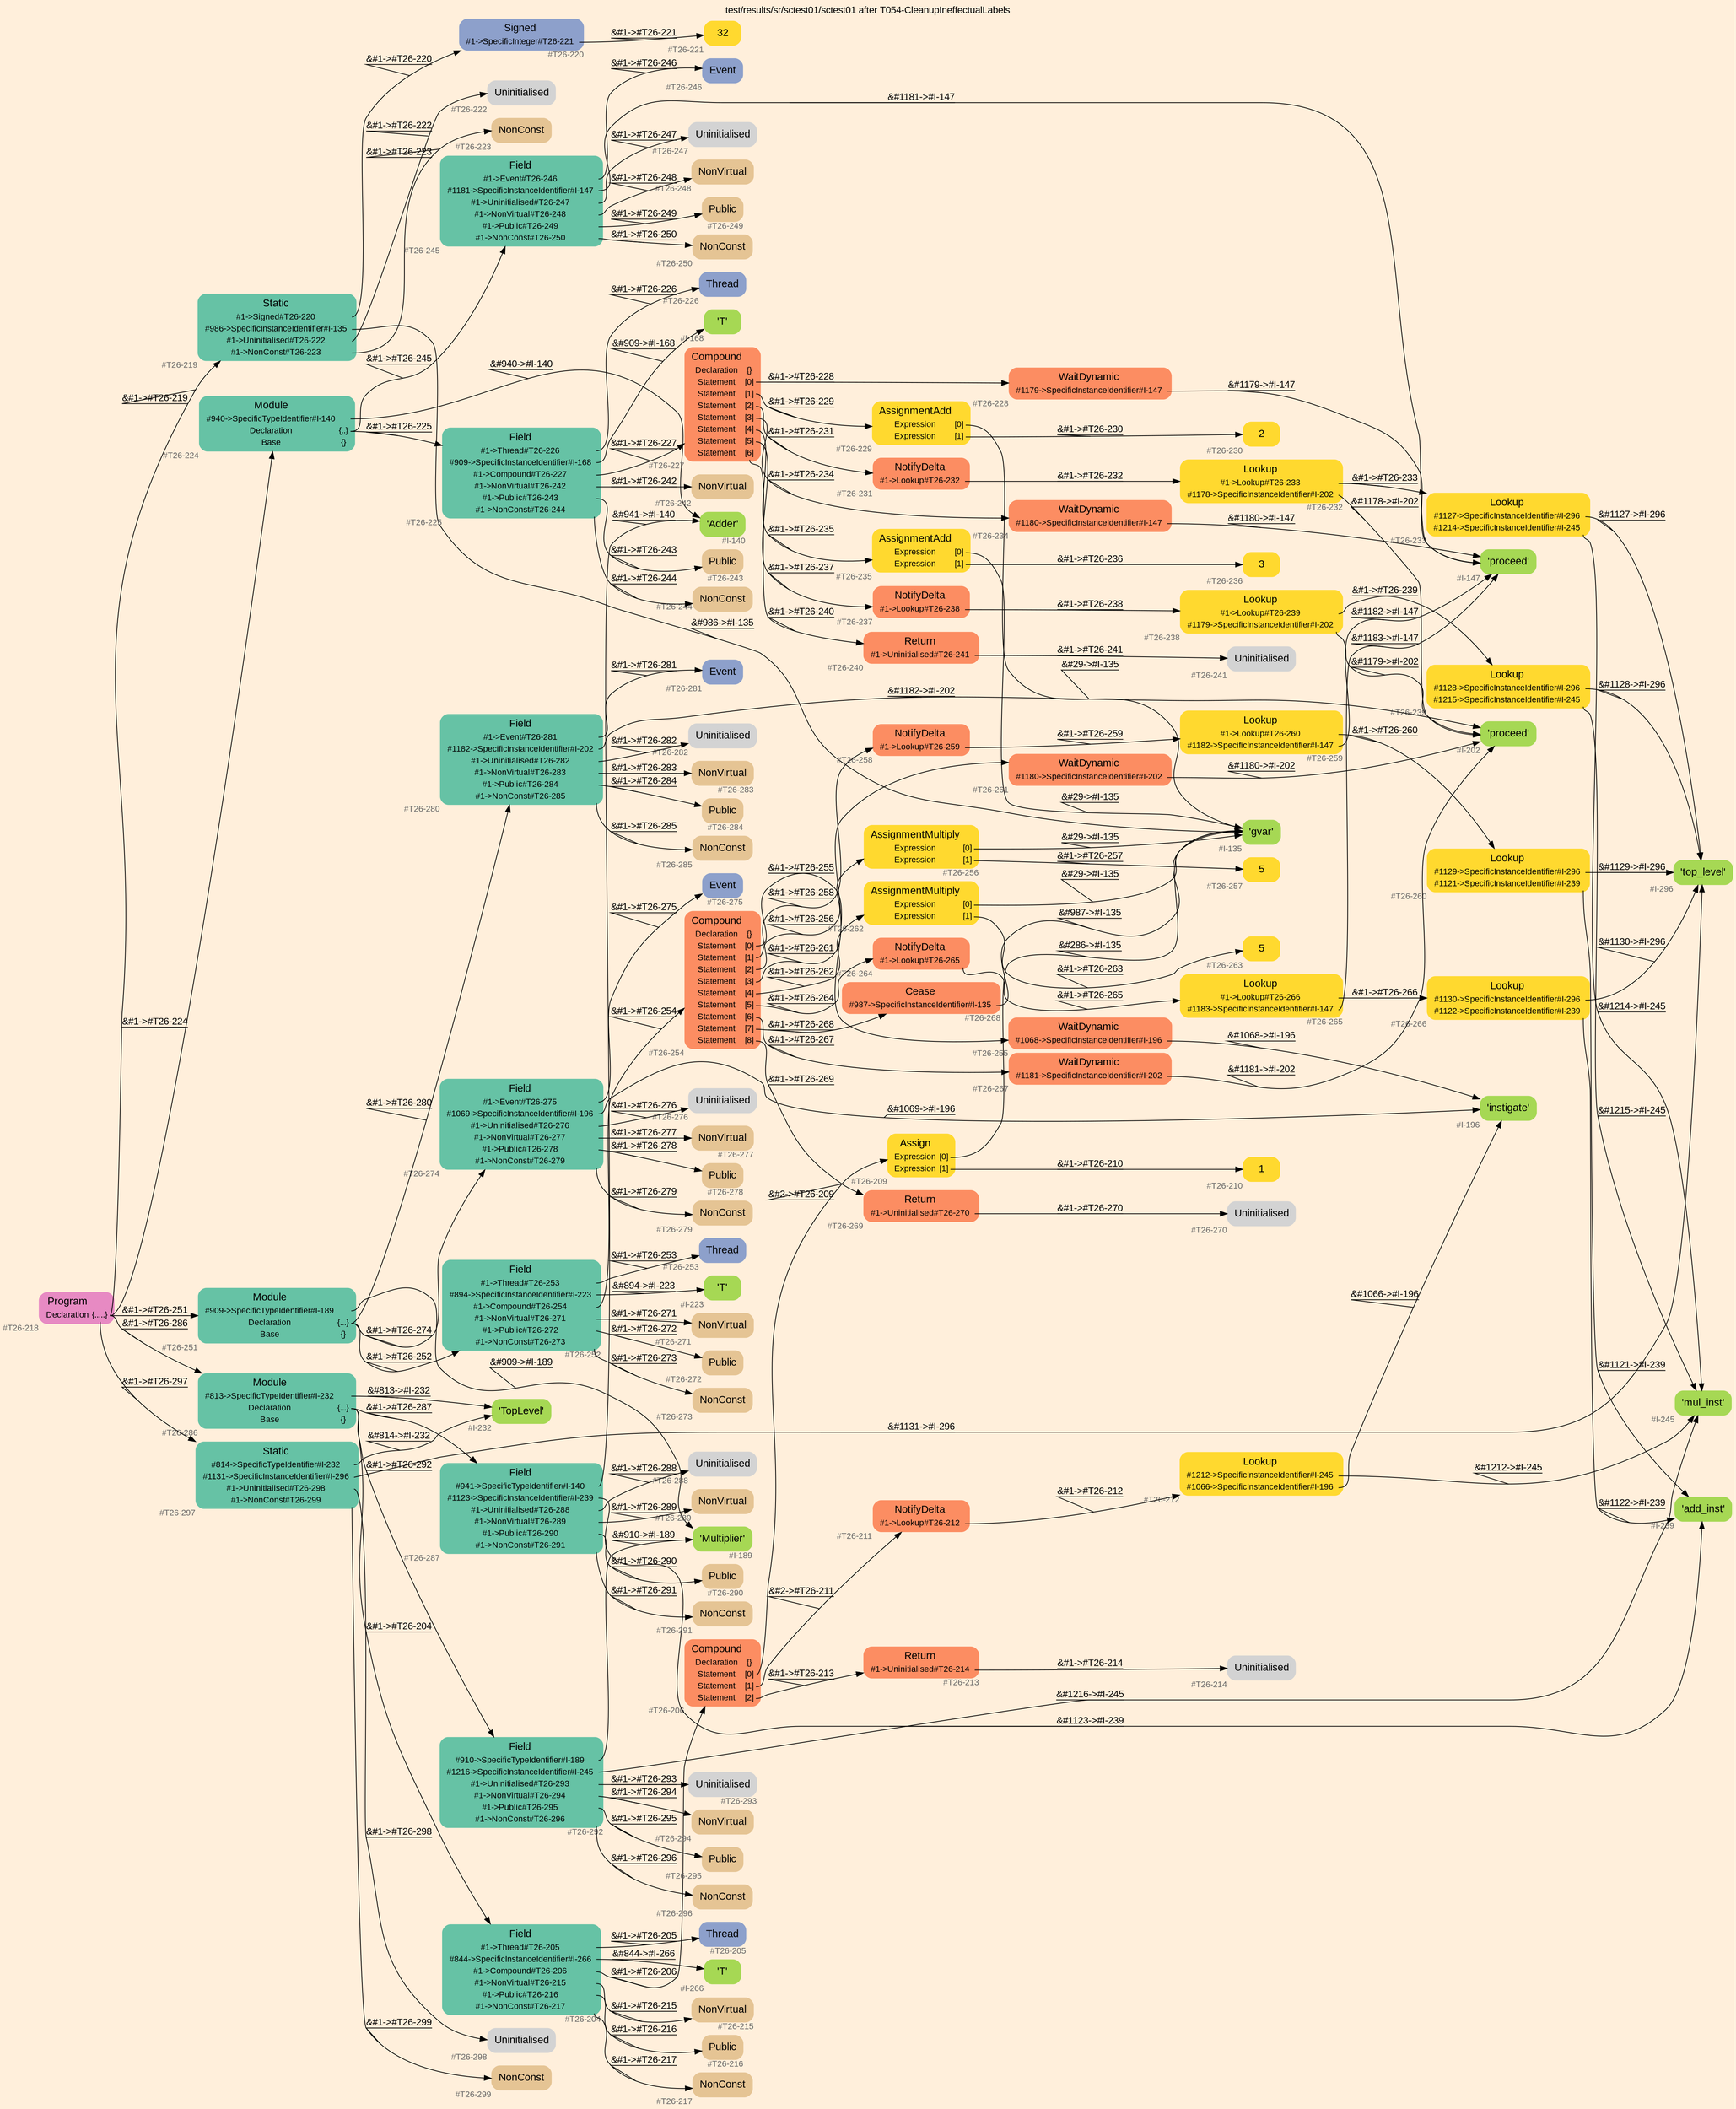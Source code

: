 digraph "test/results/sr/sctest01/sctest01 after T054-CleanupIneffectualLabels" {
label = "test/results/sr/sctest01/sctest01 after T054-CleanupIneffectualLabels"
labelloc = t
graph [
    rankdir = "LR"
    ranksep = 0.3
    bgcolor = antiquewhite1
    color = black
    fontcolor = black
    fontname = "Arial"
];
node [
    fontname = "Arial"
];
edge [
    fontname = "Arial"
];

// -------------------- node figure --------------------
// -------- block #T26-218 ----------
"#T26-218" [
    fillcolor = "/set28/4"
    xlabel = "#T26-218"
    fontsize = "12"
    fontcolor = grey40
    shape = "plaintext"
    label = <<TABLE BORDER="0" CELLBORDER="0" CELLSPACING="0">
     <TR><TD><FONT COLOR="black" POINT-SIZE="15">Program</FONT></TD></TR>
     <TR><TD><FONT COLOR="black" POINT-SIZE="12">Declaration</FONT></TD><TD PORT="port0"><FONT COLOR="black" POINT-SIZE="12">{.....}</FONT></TD></TR>
    </TABLE>>
    style = "rounded,filled"
];

// -------- block #T26-219 ----------
"#T26-219" [
    fillcolor = "/set28/1"
    xlabel = "#T26-219"
    fontsize = "12"
    fontcolor = grey40
    shape = "plaintext"
    label = <<TABLE BORDER="0" CELLBORDER="0" CELLSPACING="0">
     <TR><TD><FONT COLOR="black" POINT-SIZE="15">Static</FONT></TD></TR>
     <TR><TD><FONT COLOR="black" POINT-SIZE="12">#1-&gt;Signed#T26-220</FONT></TD><TD PORT="port0"></TD></TR>
     <TR><TD><FONT COLOR="black" POINT-SIZE="12">#986-&gt;SpecificInstanceIdentifier#I-135</FONT></TD><TD PORT="port1"></TD></TR>
     <TR><TD><FONT COLOR="black" POINT-SIZE="12">#1-&gt;Uninitialised#T26-222</FONT></TD><TD PORT="port2"></TD></TR>
     <TR><TD><FONT COLOR="black" POINT-SIZE="12">#1-&gt;NonConst#T26-223</FONT></TD><TD PORT="port3"></TD></TR>
    </TABLE>>
    style = "rounded,filled"
];

// -------- block #T26-220 ----------
"#T26-220" [
    fillcolor = "/set28/3"
    xlabel = "#T26-220"
    fontsize = "12"
    fontcolor = grey40
    shape = "plaintext"
    label = <<TABLE BORDER="0" CELLBORDER="0" CELLSPACING="0">
     <TR><TD><FONT COLOR="black" POINT-SIZE="15">Signed</FONT></TD></TR>
     <TR><TD><FONT COLOR="black" POINT-SIZE="12">#1-&gt;SpecificInteger#T26-221</FONT></TD><TD PORT="port0"></TD></TR>
    </TABLE>>
    style = "rounded,filled"
];

// -------- block #T26-221 ----------
"#T26-221" [
    fillcolor = "/set28/6"
    xlabel = "#T26-221"
    fontsize = "12"
    fontcolor = grey40
    shape = "plaintext"
    label = <<TABLE BORDER="0" CELLBORDER="0" CELLSPACING="0">
     <TR><TD><FONT COLOR="black" POINT-SIZE="15">32</FONT></TD></TR>
    </TABLE>>
    style = "rounded,filled"
];

// -------- block #I-135 ----------
"#I-135" [
    fillcolor = "/set28/5"
    xlabel = "#I-135"
    fontsize = "12"
    fontcolor = grey40
    shape = "plaintext"
    label = <<TABLE BORDER="0" CELLBORDER="0" CELLSPACING="0">
     <TR><TD><FONT COLOR="black" POINT-SIZE="15">'gvar'</FONT></TD></TR>
    </TABLE>>
    style = "rounded,filled"
];

// -------- block #T26-222 ----------
"#T26-222" [
    xlabel = "#T26-222"
    fontsize = "12"
    fontcolor = grey40
    shape = "plaintext"
    label = <<TABLE BORDER="0" CELLBORDER="0" CELLSPACING="0">
     <TR><TD><FONT COLOR="black" POINT-SIZE="15">Uninitialised</FONT></TD></TR>
    </TABLE>>
    style = "rounded,filled"
];

// -------- block #T26-223 ----------
"#T26-223" [
    fillcolor = "/set28/7"
    xlabel = "#T26-223"
    fontsize = "12"
    fontcolor = grey40
    shape = "plaintext"
    label = <<TABLE BORDER="0" CELLBORDER="0" CELLSPACING="0">
     <TR><TD><FONT COLOR="black" POINT-SIZE="15">NonConst</FONT></TD></TR>
    </TABLE>>
    style = "rounded,filled"
];

// -------- block #T26-224 ----------
"#T26-224" [
    fillcolor = "/set28/1"
    xlabel = "#T26-224"
    fontsize = "12"
    fontcolor = grey40
    shape = "plaintext"
    label = <<TABLE BORDER="0" CELLBORDER="0" CELLSPACING="0">
     <TR><TD><FONT COLOR="black" POINT-SIZE="15">Module</FONT></TD></TR>
     <TR><TD><FONT COLOR="black" POINT-SIZE="12">#940-&gt;SpecificTypeIdentifier#I-140</FONT></TD><TD PORT="port0"></TD></TR>
     <TR><TD><FONT COLOR="black" POINT-SIZE="12">Declaration</FONT></TD><TD PORT="port1"><FONT COLOR="black" POINT-SIZE="12">{..}</FONT></TD></TR>
     <TR><TD><FONT COLOR="black" POINT-SIZE="12">Base</FONT></TD><TD PORT="port2"><FONT COLOR="black" POINT-SIZE="12">{}</FONT></TD></TR>
    </TABLE>>
    style = "rounded,filled"
];

// -------- block #I-140 ----------
"#I-140" [
    fillcolor = "/set28/5"
    xlabel = "#I-140"
    fontsize = "12"
    fontcolor = grey40
    shape = "plaintext"
    label = <<TABLE BORDER="0" CELLBORDER="0" CELLSPACING="0">
     <TR><TD><FONT COLOR="black" POINT-SIZE="15">'Adder'</FONT></TD></TR>
    </TABLE>>
    style = "rounded,filled"
];

// -------- block #T26-225 ----------
"#T26-225" [
    fillcolor = "/set28/1"
    xlabel = "#T26-225"
    fontsize = "12"
    fontcolor = grey40
    shape = "plaintext"
    label = <<TABLE BORDER="0" CELLBORDER="0" CELLSPACING="0">
     <TR><TD><FONT COLOR="black" POINT-SIZE="15">Field</FONT></TD></TR>
     <TR><TD><FONT COLOR="black" POINT-SIZE="12">#1-&gt;Thread#T26-226</FONT></TD><TD PORT="port0"></TD></TR>
     <TR><TD><FONT COLOR="black" POINT-SIZE="12">#909-&gt;SpecificInstanceIdentifier#I-168</FONT></TD><TD PORT="port1"></TD></TR>
     <TR><TD><FONT COLOR="black" POINT-SIZE="12">#1-&gt;Compound#T26-227</FONT></TD><TD PORT="port2"></TD></TR>
     <TR><TD><FONT COLOR="black" POINT-SIZE="12">#1-&gt;NonVirtual#T26-242</FONT></TD><TD PORT="port3"></TD></TR>
     <TR><TD><FONT COLOR="black" POINT-SIZE="12">#1-&gt;Public#T26-243</FONT></TD><TD PORT="port4"></TD></TR>
     <TR><TD><FONT COLOR="black" POINT-SIZE="12">#1-&gt;NonConst#T26-244</FONT></TD><TD PORT="port5"></TD></TR>
    </TABLE>>
    style = "rounded,filled"
];

// -------- block #T26-226 ----------
"#T26-226" [
    fillcolor = "/set28/3"
    xlabel = "#T26-226"
    fontsize = "12"
    fontcolor = grey40
    shape = "plaintext"
    label = <<TABLE BORDER="0" CELLBORDER="0" CELLSPACING="0">
     <TR><TD><FONT COLOR="black" POINT-SIZE="15">Thread</FONT></TD></TR>
    </TABLE>>
    style = "rounded,filled"
];

// -------- block #I-168 ----------
"#I-168" [
    fillcolor = "/set28/5"
    xlabel = "#I-168"
    fontsize = "12"
    fontcolor = grey40
    shape = "plaintext"
    label = <<TABLE BORDER="0" CELLBORDER="0" CELLSPACING="0">
     <TR><TD><FONT COLOR="black" POINT-SIZE="15">'T'</FONT></TD></TR>
    </TABLE>>
    style = "rounded,filled"
];

// -------- block #T26-227 ----------
"#T26-227" [
    fillcolor = "/set28/2"
    xlabel = "#T26-227"
    fontsize = "12"
    fontcolor = grey40
    shape = "plaintext"
    label = <<TABLE BORDER="0" CELLBORDER="0" CELLSPACING="0">
     <TR><TD><FONT COLOR="black" POINT-SIZE="15">Compound</FONT></TD></TR>
     <TR><TD><FONT COLOR="black" POINT-SIZE="12">Declaration</FONT></TD><TD PORT="port0"><FONT COLOR="black" POINT-SIZE="12">{}</FONT></TD></TR>
     <TR><TD><FONT COLOR="black" POINT-SIZE="12">Statement</FONT></TD><TD PORT="port1"><FONT COLOR="black" POINT-SIZE="12">[0]</FONT></TD></TR>
     <TR><TD><FONT COLOR="black" POINT-SIZE="12">Statement</FONT></TD><TD PORT="port2"><FONT COLOR="black" POINT-SIZE="12">[1]</FONT></TD></TR>
     <TR><TD><FONT COLOR="black" POINT-SIZE="12">Statement</FONT></TD><TD PORT="port3"><FONT COLOR="black" POINT-SIZE="12">[2]</FONT></TD></TR>
     <TR><TD><FONT COLOR="black" POINT-SIZE="12">Statement</FONT></TD><TD PORT="port4"><FONT COLOR="black" POINT-SIZE="12">[3]</FONT></TD></TR>
     <TR><TD><FONT COLOR="black" POINT-SIZE="12">Statement</FONT></TD><TD PORT="port5"><FONT COLOR="black" POINT-SIZE="12">[4]</FONT></TD></TR>
     <TR><TD><FONT COLOR="black" POINT-SIZE="12">Statement</FONT></TD><TD PORT="port6"><FONT COLOR="black" POINT-SIZE="12">[5]</FONT></TD></TR>
     <TR><TD><FONT COLOR="black" POINT-SIZE="12">Statement</FONT></TD><TD PORT="port7"><FONT COLOR="black" POINT-SIZE="12">[6]</FONT></TD></TR>
    </TABLE>>
    style = "rounded,filled"
];

// -------- block #T26-228 ----------
"#T26-228" [
    fillcolor = "/set28/2"
    xlabel = "#T26-228"
    fontsize = "12"
    fontcolor = grey40
    shape = "plaintext"
    label = <<TABLE BORDER="0" CELLBORDER="0" CELLSPACING="0">
     <TR><TD><FONT COLOR="black" POINT-SIZE="15">WaitDynamic</FONT></TD></TR>
     <TR><TD><FONT COLOR="black" POINT-SIZE="12">#1179-&gt;SpecificInstanceIdentifier#I-147</FONT></TD><TD PORT="port0"></TD></TR>
    </TABLE>>
    style = "rounded,filled"
];

// -------- block #I-147 ----------
"#I-147" [
    fillcolor = "/set28/5"
    xlabel = "#I-147"
    fontsize = "12"
    fontcolor = grey40
    shape = "plaintext"
    label = <<TABLE BORDER="0" CELLBORDER="0" CELLSPACING="0">
     <TR><TD><FONT COLOR="black" POINT-SIZE="15">'proceed'</FONT></TD></TR>
    </TABLE>>
    style = "rounded,filled"
];

// -------- block #T26-229 ----------
"#T26-229" [
    fillcolor = "/set28/6"
    xlabel = "#T26-229"
    fontsize = "12"
    fontcolor = grey40
    shape = "plaintext"
    label = <<TABLE BORDER="0" CELLBORDER="0" CELLSPACING="0">
     <TR><TD><FONT COLOR="black" POINT-SIZE="15">AssignmentAdd</FONT></TD></TR>
     <TR><TD><FONT COLOR="black" POINT-SIZE="12">Expression</FONT></TD><TD PORT="port0"><FONT COLOR="black" POINT-SIZE="12">[0]</FONT></TD></TR>
     <TR><TD><FONT COLOR="black" POINT-SIZE="12">Expression</FONT></TD><TD PORT="port1"><FONT COLOR="black" POINT-SIZE="12">[1]</FONT></TD></TR>
    </TABLE>>
    style = "rounded,filled"
];

// -------- block #T26-230 ----------
"#T26-230" [
    fillcolor = "/set28/6"
    xlabel = "#T26-230"
    fontsize = "12"
    fontcolor = grey40
    shape = "plaintext"
    label = <<TABLE BORDER="0" CELLBORDER="0" CELLSPACING="0">
     <TR><TD><FONT COLOR="black" POINT-SIZE="15">2</FONT></TD></TR>
    </TABLE>>
    style = "rounded,filled"
];

// -------- block #T26-231 ----------
"#T26-231" [
    fillcolor = "/set28/2"
    xlabel = "#T26-231"
    fontsize = "12"
    fontcolor = grey40
    shape = "plaintext"
    label = <<TABLE BORDER="0" CELLBORDER="0" CELLSPACING="0">
     <TR><TD><FONT COLOR="black" POINT-SIZE="15">NotifyDelta</FONT></TD></TR>
     <TR><TD><FONT COLOR="black" POINT-SIZE="12">#1-&gt;Lookup#T26-232</FONT></TD><TD PORT="port0"></TD></TR>
    </TABLE>>
    style = "rounded,filled"
];

// -------- block #T26-232 ----------
"#T26-232" [
    fillcolor = "/set28/6"
    xlabel = "#T26-232"
    fontsize = "12"
    fontcolor = grey40
    shape = "plaintext"
    label = <<TABLE BORDER="0" CELLBORDER="0" CELLSPACING="0">
     <TR><TD><FONT COLOR="black" POINT-SIZE="15">Lookup</FONT></TD></TR>
     <TR><TD><FONT COLOR="black" POINT-SIZE="12">#1-&gt;Lookup#T26-233</FONT></TD><TD PORT="port0"></TD></TR>
     <TR><TD><FONT COLOR="black" POINT-SIZE="12">#1178-&gt;SpecificInstanceIdentifier#I-202</FONT></TD><TD PORT="port1"></TD></TR>
    </TABLE>>
    style = "rounded,filled"
];

// -------- block #T26-233 ----------
"#T26-233" [
    fillcolor = "/set28/6"
    xlabel = "#T26-233"
    fontsize = "12"
    fontcolor = grey40
    shape = "plaintext"
    label = <<TABLE BORDER="0" CELLBORDER="0" CELLSPACING="0">
     <TR><TD><FONT COLOR="black" POINT-SIZE="15">Lookup</FONT></TD></TR>
     <TR><TD><FONT COLOR="black" POINT-SIZE="12">#1127-&gt;SpecificInstanceIdentifier#I-296</FONT></TD><TD PORT="port0"></TD></TR>
     <TR><TD><FONT COLOR="black" POINT-SIZE="12">#1214-&gt;SpecificInstanceIdentifier#I-245</FONT></TD><TD PORT="port1"></TD></TR>
    </TABLE>>
    style = "rounded,filled"
];

// -------- block #I-296 ----------
"#I-296" [
    fillcolor = "/set28/5"
    xlabel = "#I-296"
    fontsize = "12"
    fontcolor = grey40
    shape = "plaintext"
    label = <<TABLE BORDER="0" CELLBORDER="0" CELLSPACING="0">
     <TR><TD><FONT COLOR="black" POINT-SIZE="15">'top_level'</FONT></TD></TR>
    </TABLE>>
    style = "rounded,filled"
];

// -------- block #I-245 ----------
"#I-245" [
    fillcolor = "/set28/5"
    xlabel = "#I-245"
    fontsize = "12"
    fontcolor = grey40
    shape = "plaintext"
    label = <<TABLE BORDER="0" CELLBORDER="0" CELLSPACING="0">
     <TR><TD><FONT COLOR="black" POINT-SIZE="15">'mul_inst'</FONT></TD></TR>
    </TABLE>>
    style = "rounded,filled"
];

// -------- block #I-202 ----------
"#I-202" [
    fillcolor = "/set28/5"
    xlabel = "#I-202"
    fontsize = "12"
    fontcolor = grey40
    shape = "plaintext"
    label = <<TABLE BORDER="0" CELLBORDER="0" CELLSPACING="0">
     <TR><TD><FONT COLOR="black" POINT-SIZE="15">'proceed'</FONT></TD></TR>
    </TABLE>>
    style = "rounded,filled"
];

// -------- block #T26-234 ----------
"#T26-234" [
    fillcolor = "/set28/2"
    xlabel = "#T26-234"
    fontsize = "12"
    fontcolor = grey40
    shape = "plaintext"
    label = <<TABLE BORDER="0" CELLBORDER="0" CELLSPACING="0">
     <TR><TD><FONT COLOR="black" POINT-SIZE="15">WaitDynamic</FONT></TD></TR>
     <TR><TD><FONT COLOR="black" POINT-SIZE="12">#1180-&gt;SpecificInstanceIdentifier#I-147</FONT></TD><TD PORT="port0"></TD></TR>
    </TABLE>>
    style = "rounded,filled"
];

// -------- block #T26-235 ----------
"#T26-235" [
    fillcolor = "/set28/6"
    xlabel = "#T26-235"
    fontsize = "12"
    fontcolor = grey40
    shape = "plaintext"
    label = <<TABLE BORDER="0" CELLBORDER="0" CELLSPACING="0">
     <TR><TD><FONT COLOR="black" POINT-SIZE="15">AssignmentAdd</FONT></TD></TR>
     <TR><TD><FONT COLOR="black" POINT-SIZE="12">Expression</FONT></TD><TD PORT="port0"><FONT COLOR="black" POINT-SIZE="12">[0]</FONT></TD></TR>
     <TR><TD><FONT COLOR="black" POINT-SIZE="12">Expression</FONT></TD><TD PORT="port1"><FONT COLOR="black" POINT-SIZE="12">[1]</FONT></TD></TR>
    </TABLE>>
    style = "rounded,filled"
];

// -------- block #T26-236 ----------
"#T26-236" [
    fillcolor = "/set28/6"
    xlabel = "#T26-236"
    fontsize = "12"
    fontcolor = grey40
    shape = "plaintext"
    label = <<TABLE BORDER="0" CELLBORDER="0" CELLSPACING="0">
     <TR><TD><FONT COLOR="black" POINT-SIZE="15">3</FONT></TD></TR>
    </TABLE>>
    style = "rounded,filled"
];

// -------- block #T26-237 ----------
"#T26-237" [
    fillcolor = "/set28/2"
    xlabel = "#T26-237"
    fontsize = "12"
    fontcolor = grey40
    shape = "plaintext"
    label = <<TABLE BORDER="0" CELLBORDER="0" CELLSPACING="0">
     <TR><TD><FONT COLOR="black" POINT-SIZE="15">NotifyDelta</FONT></TD></TR>
     <TR><TD><FONT COLOR="black" POINT-SIZE="12">#1-&gt;Lookup#T26-238</FONT></TD><TD PORT="port0"></TD></TR>
    </TABLE>>
    style = "rounded,filled"
];

// -------- block #T26-238 ----------
"#T26-238" [
    fillcolor = "/set28/6"
    xlabel = "#T26-238"
    fontsize = "12"
    fontcolor = grey40
    shape = "plaintext"
    label = <<TABLE BORDER="0" CELLBORDER="0" CELLSPACING="0">
     <TR><TD><FONT COLOR="black" POINT-SIZE="15">Lookup</FONT></TD></TR>
     <TR><TD><FONT COLOR="black" POINT-SIZE="12">#1-&gt;Lookup#T26-239</FONT></TD><TD PORT="port0"></TD></TR>
     <TR><TD><FONT COLOR="black" POINT-SIZE="12">#1179-&gt;SpecificInstanceIdentifier#I-202</FONT></TD><TD PORT="port1"></TD></TR>
    </TABLE>>
    style = "rounded,filled"
];

// -------- block #T26-239 ----------
"#T26-239" [
    fillcolor = "/set28/6"
    xlabel = "#T26-239"
    fontsize = "12"
    fontcolor = grey40
    shape = "plaintext"
    label = <<TABLE BORDER="0" CELLBORDER="0" CELLSPACING="0">
     <TR><TD><FONT COLOR="black" POINT-SIZE="15">Lookup</FONT></TD></TR>
     <TR><TD><FONT COLOR="black" POINT-SIZE="12">#1128-&gt;SpecificInstanceIdentifier#I-296</FONT></TD><TD PORT="port0"></TD></TR>
     <TR><TD><FONT COLOR="black" POINT-SIZE="12">#1215-&gt;SpecificInstanceIdentifier#I-245</FONT></TD><TD PORT="port1"></TD></TR>
    </TABLE>>
    style = "rounded,filled"
];

// -------- block #T26-240 ----------
"#T26-240" [
    fillcolor = "/set28/2"
    xlabel = "#T26-240"
    fontsize = "12"
    fontcolor = grey40
    shape = "plaintext"
    label = <<TABLE BORDER="0" CELLBORDER="0" CELLSPACING="0">
     <TR><TD><FONT COLOR="black" POINT-SIZE="15">Return</FONT></TD></TR>
     <TR><TD><FONT COLOR="black" POINT-SIZE="12">#1-&gt;Uninitialised#T26-241</FONT></TD><TD PORT="port0"></TD></TR>
    </TABLE>>
    style = "rounded,filled"
];

// -------- block #T26-241 ----------
"#T26-241" [
    xlabel = "#T26-241"
    fontsize = "12"
    fontcolor = grey40
    shape = "plaintext"
    label = <<TABLE BORDER="0" CELLBORDER="0" CELLSPACING="0">
     <TR><TD><FONT COLOR="black" POINT-SIZE="15">Uninitialised</FONT></TD></TR>
    </TABLE>>
    style = "rounded,filled"
];

// -------- block #T26-242 ----------
"#T26-242" [
    fillcolor = "/set28/7"
    xlabel = "#T26-242"
    fontsize = "12"
    fontcolor = grey40
    shape = "plaintext"
    label = <<TABLE BORDER="0" CELLBORDER="0" CELLSPACING="0">
     <TR><TD><FONT COLOR="black" POINT-SIZE="15">NonVirtual</FONT></TD></TR>
    </TABLE>>
    style = "rounded,filled"
];

// -------- block #T26-243 ----------
"#T26-243" [
    fillcolor = "/set28/7"
    xlabel = "#T26-243"
    fontsize = "12"
    fontcolor = grey40
    shape = "plaintext"
    label = <<TABLE BORDER="0" CELLBORDER="0" CELLSPACING="0">
     <TR><TD><FONT COLOR="black" POINT-SIZE="15">Public</FONT></TD></TR>
    </TABLE>>
    style = "rounded,filled"
];

// -------- block #T26-244 ----------
"#T26-244" [
    fillcolor = "/set28/7"
    xlabel = "#T26-244"
    fontsize = "12"
    fontcolor = grey40
    shape = "plaintext"
    label = <<TABLE BORDER="0" CELLBORDER="0" CELLSPACING="0">
     <TR><TD><FONT COLOR="black" POINT-SIZE="15">NonConst</FONT></TD></TR>
    </TABLE>>
    style = "rounded,filled"
];

// -------- block #T26-245 ----------
"#T26-245" [
    fillcolor = "/set28/1"
    xlabel = "#T26-245"
    fontsize = "12"
    fontcolor = grey40
    shape = "plaintext"
    label = <<TABLE BORDER="0" CELLBORDER="0" CELLSPACING="0">
     <TR><TD><FONT COLOR="black" POINT-SIZE="15">Field</FONT></TD></TR>
     <TR><TD><FONT COLOR="black" POINT-SIZE="12">#1-&gt;Event#T26-246</FONT></TD><TD PORT="port0"></TD></TR>
     <TR><TD><FONT COLOR="black" POINT-SIZE="12">#1181-&gt;SpecificInstanceIdentifier#I-147</FONT></TD><TD PORT="port1"></TD></TR>
     <TR><TD><FONT COLOR="black" POINT-SIZE="12">#1-&gt;Uninitialised#T26-247</FONT></TD><TD PORT="port2"></TD></TR>
     <TR><TD><FONT COLOR="black" POINT-SIZE="12">#1-&gt;NonVirtual#T26-248</FONT></TD><TD PORT="port3"></TD></TR>
     <TR><TD><FONT COLOR="black" POINT-SIZE="12">#1-&gt;Public#T26-249</FONT></TD><TD PORT="port4"></TD></TR>
     <TR><TD><FONT COLOR="black" POINT-SIZE="12">#1-&gt;NonConst#T26-250</FONT></TD><TD PORT="port5"></TD></TR>
    </TABLE>>
    style = "rounded,filled"
];

// -------- block #T26-246 ----------
"#T26-246" [
    fillcolor = "/set28/3"
    xlabel = "#T26-246"
    fontsize = "12"
    fontcolor = grey40
    shape = "plaintext"
    label = <<TABLE BORDER="0" CELLBORDER="0" CELLSPACING="0">
     <TR><TD><FONT COLOR="black" POINT-SIZE="15">Event</FONT></TD></TR>
    </TABLE>>
    style = "rounded,filled"
];

// -------- block #T26-247 ----------
"#T26-247" [
    xlabel = "#T26-247"
    fontsize = "12"
    fontcolor = grey40
    shape = "plaintext"
    label = <<TABLE BORDER="0" CELLBORDER="0" CELLSPACING="0">
     <TR><TD><FONT COLOR="black" POINT-SIZE="15">Uninitialised</FONT></TD></TR>
    </TABLE>>
    style = "rounded,filled"
];

// -------- block #T26-248 ----------
"#T26-248" [
    fillcolor = "/set28/7"
    xlabel = "#T26-248"
    fontsize = "12"
    fontcolor = grey40
    shape = "plaintext"
    label = <<TABLE BORDER="0" CELLBORDER="0" CELLSPACING="0">
     <TR><TD><FONT COLOR="black" POINT-SIZE="15">NonVirtual</FONT></TD></TR>
    </TABLE>>
    style = "rounded,filled"
];

// -------- block #T26-249 ----------
"#T26-249" [
    fillcolor = "/set28/7"
    xlabel = "#T26-249"
    fontsize = "12"
    fontcolor = grey40
    shape = "plaintext"
    label = <<TABLE BORDER="0" CELLBORDER="0" CELLSPACING="0">
     <TR><TD><FONT COLOR="black" POINT-SIZE="15">Public</FONT></TD></TR>
    </TABLE>>
    style = "rounded,filled"
];

// -------- block #T26-250 ----------
"#T26-250" [
    fillcolor = "/set28/7"
    xlabel = "#T26-250"
    fontsize = "12"
    fontcolor = grey40
    shape = "plaintext"
    label = <<TABLE BORDER="0" CELLBORDER="0" CELLSPACING="0">
     <TR><TD><FONT COLOR="black" POINT-SIZE="15">NonConst</FONT></TD></TR>
    </TABLE>>
    style = "rounded,filled"
];

// -------- block #T26-251 ----------
"#T26-251" [
    fillcolor = "/set28/1"
    xlabel = "#T26-251"
    fontsize = "12"
    fontcolor = grey40
    shape = "plaintext"
    label = <<TABLE BORDER="0" CELLBORDER="0" CELLSPACING="0">
     <TR><TD><FONT COLOR="black" POINT-SIZE="15">Module</FONT></TD></TR>
     <TR><TD><FONT COLOR="black" POINT-SIZE="12">#909-&gt;SpecificTypeIdentifier#I-189</FONT></TD><TD PORT="port0"></TD></TR>
     <TR><TD><FONT COLOR="black" POINT-SIZE="12">Declaration</FONT></TD><TD PORT="port1"><FONT COLOR="black" POINT-SIZE="12">{...}</FONT></TD></TR>
     <TR><TD><FONT COLOR="black" POINT-SIZE="12">Base</FONT></TD><TD PORT="port2"><FONT COLOR="black" POINT-SIZE="12">{}</FONT></TD></TR>
    </TABLE>>
    style = "rounded,filled"
];

// -------- block #I-189 ----------
"#I-189" [
    fillcolor = "/set28/5"
    xlabel = "#I-189"
    fontsize = "12"
    fontcolor = grey40
    shape = "plaintext"
    label = <<TABLE BORDER="0" CELLBORDER="0" CELLSPACING="0">
     <TR><TD><FONT COLOR="black" POINT-SIZE="15">'Multiplier'</FONT></TD></TR>
    </TABLE>>
    style = "rounded,filled"
];

// -------- block #T26-252 ----------
"#T26-252" [
    fillcolor = "/set28/1"
    xlabel = "#T26-252"
    fontsize = "12"
    fontcolor = grey40
    shape = "plaintext"
    label = <<TABLE BORDER="0" CELLBORDER="0" CELLSPACING="0">
     <TR><TD><FONT COLOR="black" POINT-SIZE="15">Field</FONT></TD></TR>
     <TR><TD><FONT COLOR="black" POINT-SIZE="12">#1-&gt;Thread#T26-253</FONT></TD><TD PORT="port0"></TD></TR>
     <TR><TD><FONT COLOR="black" POINT-SIZE="12">#894-&gt;SpecificInstanceIdentifier#I-223</FONT></TD><TD PORT="port1"></TD></TR>
     <TR><TD><FONT COLOR="black" POINT-SIZE="12">#1-&gt;Compound#T26-254</FONT></TD><TD PORT="port2"></TD></TR>
     <TR><TD><FONT COLOR="black" POINT-SIZE="12">#1-&gt;NonVirtual#T26-271</FONT></TD><TD PORT="port3"></TD></TR>
     <TR><TD><FONT COLOR="black" POINT-SIZE="12">#1-&gt;Public#T26-272</FONT></TD><TD PORT="port4"></TD></TR>
     <TR><TD><FONT COLOR="black" POINT-SIZE="12">#1-&gt;NonConst#T26-273</FONT></TD><TD PORT="port5"></TD></TR>
    </TABLE>>
    style = "rounded,filled"
];

// -------- block #T26-253 ----------
"#T26-253" [
    fillcolor = "/set28/3"
    xlabel = "#T26-253"
    fontsize = "12"
    fontcolor = grey40
    shape = "plaintext"
    label = <<TABLE BORDER="0" CELLBORDER="0" CELLSPACING="0">
     <TR><TD><FONT COLOR="black" POINT-SIZE="15">Thread</FONT></TD></TR>
    </TABLE>>
    style = "rounded,filled"
];

// -------- block #I-223 ----------
"#I-223" [
    fillcolor = "/set28/5"
    xlabel = "#I-223"
    fontsize = "12"
    fontcolor = grey40
    shape = "plaintext"
    label = <<TABLE BORDER="0" CELLBORDER="0" CELLSPACING="0">
     <TR><TD><FONT COLOR="black" POINT-SIZE="15">'T'</FONT></TD></TR>
    </TABLE>>
    style = "rounded,filled"
];

// -------- block #T26-254 ----------
"#T26-254" [
    fillcolor = "/set28/2"
    xlabel = "#T26-254"
    fontsize = "12"
    fontcolor = grey40
    shape = "plaintext"
    label = <<TABLE BORDER="0" CELLBORDER="0" CELLSPACING="0">
     <TR><TD><FONT COLOR="black" POINT-SIZE="15">Compound</FONT></TD></TR>
     <TR><TD><FONT COLOR="black" POINT-SIZE="12">Declaration</FONT></TD><TD PORT="port0"><FONT COLOR="black" POINT-SIZE="12">{}</FONT></TD></TR>
     <TR><TD><FONT COLOR="black" POINT-SIZE="12">Statement</FONT></TD><TD PORT="port1"><FONT COLOR="black" POINT-SIZE="12">[0]</FONT></TD></TR>
     <TR><TD><FONT COLOR="black" POINT-SIZE="12">Statement</FONT></TD><TD PORT="port2"><FONT COLOR="black" POINT-SIZE="12">[1]</FONT></TD></TR>
     <TR><TD><FONT COLOR="black" POINT-SIZE="12">Statement</FONT></TD><TD PORT="port3"><FONT COLOR="black" POINT-SIZE="12">[2]</FONT></TD></TR>
     <TR><TD><FONT COLOR="black" POINT-SIZE="12">Statement</FONT></TD><TD PORT="port4"><FONT COLOR="black" POINT-SIZE="12">[3]</FONT></TD></TR>
     <TR><TD><FONT COLOR="black" POINT-SIZE="12">Statement</FONT></TD><TD PORT="port5"><FONT COLOR="black" POINT-SIZE="12">[4]</FONT></TD></TR>
     <TR><TD><FONT COLOR="black" POINT-SIZE="12">Statement</FONT></TD><TD PORT="port6"><FONT COLOR="black" POINT-SIZE="12">[5]</FONT></TD></TR>
     <TR><TD><FONT COLOR="black" POINT-SIZE="12">Statement</FONT></TD><TD PORT="port7"><FONT COLOR="black" POINT-SIZE="12">[6]</FONT></TD></TR>
     <TR><TD><FONT COLOR="black" POINT-SIZE="12">Statement</FONT></TD><TD PORT="port8"><FONT COLOR="black" POINT-SIZE="12">[7]</FONT></TD></TR>
     <TR><TD><FONT COLOR="black" POINT-SIZE="12">Statement</FONT></TD><TD PORT="port9"><FONT COLOR="black" POINT-SIZE="12">[8]</FONT></TD></TR>
    </TABLE>>
    style = "rounded,filled"
];

// -------- block #T26-255 ----------
"#T26-255" [
    fillcolor = "/set28/2"
    xlabel = "#T26-255"
    fontsize = "12"
    fontcolor = grey40
    shape = "plaintext"
    label = <<TABLE BORDER="0" CELLBORDER="0" CELLSPACING="0">
     <TR><TD><FONT COLOR="black" POINT-SIZE="15">WaitDynamic</FONT></TD></TR>
     <TR><TD><FONT COLOR="black" POINT-SIZE="12">#1068-&gt;SpecificInstanceIdentifier#I-196</FONT></TD><TD PORT="port0"></TD></TR>
    </TABLE>>
    style = "rounded,filled"
];

// -------- block #I-196 ----------
"#I-196" [
    fillcolor = "/set28/5"
    xlabel = "#I-196"
    fontsize = "12"
    fontcolor = grey40
    shape = "plaintext"
    label = <<TABLE BORDER="0" CELLBORDER="0" CELLSPACING="0">
     <TR><TD><FONT COLOR="black" POINT-SIZE="15">'instigate'</FONT></TD></TR>
    </TABLE>>
    style = "rounded,filled"
];

// -------- block #T26-256 ----------
"#T26-256" [
    fillcolor = "/set28/6"
    xlabel = "#T26-256"
    fontsize = "12"
    fontcolor = grey40
    shape = "plaintext"
    label = <<TABLE BORDER="0" CELLBORDER="0" CELLSPACING="0">
     <TR><TD><FONT COLOR="black" POINT-SIZE="15">AssignmentMultiply</FONT></TD></TR>
     <TR><TD><FONT COLOR="black" POINT-SIZE="12">Expression</FONT></TD><TD PORT="port0"><FONT COLOR="black" POINT-SIZE="12">[0]</FONT></TD></TR>
     <TR><TD><FONT COLOR="black" POINT-SIZE="12">Expression</FONT></TD><TD PORT="port1"><FONT COLOR="black" POINT-SIZE="12">[1]</FONT></TD></TR>
    </TABLE>>
    style = "rounded,filled"
];

// -------- block #T26-257 ----------
"#T26-257" [
    fillcolor = "/set28/6"
    xlabel = "#T26-257"
    fontsize = "12"
    fontcolor = grey40
    shape = "plaintext"
    label = <<TABLE BORDER="0" CELLBORDER="0" CELLSPACING="0">
     <TR><TD><FONT COLOR="black" POINT-SIZE="15">5</FONT></TD></TR>
    </TABLE>>
    style = "rounded,filled"
];

// -------- block #T26-258 ----------
"#T26-258" [
    fillcolor = "/set28/2"
    xlabel = "#T26-258"
    fontsize = "12"
    fontcolor = grey40
    shape = "plaintext"
    label = <<TABLE BORDER="0" CELLBORDER="0" CELLSPACING="0">
     <TR><TD><FONT COLOR="black" POINT-SIZE="15">NotifyDelta</FONT></TD></TR>
     <TR><TD><FONT COLOR="black" POINT-SIZE="12">#1-&gt;Lookup#T26-259</FONT></TD><TD PORT="port0"></TD></TR>
    </TABLE>>
    style = "rounded,filled"
];

// -------- block #T26-259 ----------
"#T26-259" [
    fillcolor = "/set28/6"
    xlabel = "#T26-259"
    fontsize = "12"
    fontcolor = grey40
    shape = "plaintext"
    label = <<TABLE BORDER="0" CELLBORDER="0" CELLSPACING="0">
     <TR><TD><FONT COLOR="black" POINT-SIZE="15">Lookup</FONT></TD></TR>
     <TR><TD><FONT COLOR="black" POINT-SIZE="12">#1-&gt;Lookup#T26-260</FONT></TD><TD PORT="port0"></TD></TR>
     <TR><TD><FONT COLOR="black" POINT-SIZE="12">#1182-&gt;SpecificInstanceIdentifier#I-147</FONT></TD><TD PORT="port1"></TD></TR>
    </TABLE>>
    style = "rounded,filled"
];

// -------- block #T26-260 ----------
"#T26-260" [
    fillcolor = "/set28/6"
    xlabel = "#T26-260"
    fontsize = "12"
    fontcolor = grey40
    shape = "plaintext"
    label = <<TABLE BORDER="0" CELLBORDER="0" CELLSPACING="0">
     <TR><TD><FONT COLOR="black" POINT-SIZE="15">Lookup</FONT></TD></TR>
     <TR><TD><FONT COLOR="black" POINT-SIZE="12">#1129-&gt;SpecificInstanceIdentifier#I-296</FONT></TD><TD PORT="port0"></TD></TR>
     <TR><TD><FONT COLOR="black" POINT-SIZE="12">#1121-&gt;SpecificInstanceIdentifier#I-239</FONT></TD><TD PORT="port1"></TD></TR>
    </TABLE>>
    style = "rounded,filled"
];

// -------- block #I-239 ----------
"#I-239" [
    fillcolor = "/set28/5"
    xlabel = "#I-239"
    fontsize = "12"
    fontcolor = grey40
    shape = "plaintext"
    label = <<TABLE BORDER="0" CELLBORDER="0" CELLSPACING="0">
     <TR><TD><FONT COLOR="black" POINT-SIZE="15">'add_inst'</FONT></TD></TR>
    </TABLE>>
    style = "rounded,filled"
];

// -------- block #T26-261 ----------
"#T26-261" [
    fillcolor = "/set28/2"
    xlabel = "#T26-261"
    fontsize = "12"
    fontcolor = grey40
    shape = "plaintext"
    label = <<TABLE BORDER="0" CELLBORDER="0" CELLSPACING="0">
     <TR><TD><FONT COLOR="black" POINT-SIZE="15">WaitDynamic</FONT></TD></TR>
     <TR><TD><FONT COLOR="black" POINT-SIZE="12">#1180-&gt;SpecificInstanceIdentifier#I-202</FONT></TD><TD PORT="port0"></TD></TR>
    </TABLE>>
    style = "rounded,filled"
];

// -------- block #T26-262 ----------
"#T26-262" [
    fillcolor = "/set28/6"
    xlabel = "#T26-262"
    fontsize = "12"
    fontcolor = grey40
    shape = "plaintext"
    label = <<TABLE BORDER="0" CELLBORDER="0" CELLSPACING="0">
     <TR><TD><FONT COLOR="black" POINT-SIZE="15">AssignmentMultiply</FONT></TD></TR>
     <TR><TD><FONT COLOR="black" POINT-SIZE="12">Expression</FONT></TD><TD PORT="port0"><FONT COLOR="black" POINT-SIZE="12">[0]</FONT></TD></TR>
     <TR><TD><FONT COLOR="black" POINT-SIZE="12">Expression</FONT></TD><TD PORT="port1"><FONT COLOR="black" POINT-SIZE="12">[1]</FONT></TD></TR>
    </TABLE>>
    style = "rounded,filled"
];

// -------- block #T26-263 ----------
"#T26-263" [
    fillcolor = "/set28/6"
    xlabel = "#T26-263"
    fontsize = "12"
    fontcolor = grey40
    shape = "plaintext"
    label = <<TABLE BORDER="0" CELLBORDER="0" CELLSPACING="0">
     <TR><TD><FONT COLOR="black" POINT-SIZE="15">5</FONT></TD></TR>
    </TABLE>>
    style = "rounded,filled"
];

// -------- block #T26-264 ----------
"#T26-264" [
    fillcolor = "/set28/2"
    xlabel = "#T26-264"
    fontsize = "12"
    fontcolor = grey40
    shape = "plaintext"
    label = <<TABLE BORDER="0" CELLBORDER="0" CELLSPACING="0">
     <TR><TD><FONT COLOR="black" POINT-SIZE="15">NotifyDelta</FONT></TD></TR>
     <TR><TD><FONT COLOR="black" POINT-SIZE="12">#1-&gt;Lookup#T26-265</FONT></TD><TD PORT="port0"></TD></TR>
    </TABLE>>
    style = "rounded,filled"
];

// -------- block #T26-265 ----------
"#T26-265" [
    fillcolor = "/set28/6"
    xlabel = "#T26-265"
    fontsize = "12"
    fontcolor = grey40
    shape = "plaintext"
    label = <<TABLE BORDER="0" CELLBORDER="0" CELLSPACING="0">
     <TR><TD><FONT COLOR="black" POINT-SIZE="15">Lookup</FONT></TD></TR>
     <TR><TD><FONT COLOR="black" POINT-SIZE="12">#1-&gt;Lookup#T26-266</FONT></TD><TD PORT="port0"></TD></TR>
     <TR><TD><FONT COLOR="black" POINT-SIZE="12">#1183-&gt;SpecificInstanceIdentifier#I-147</FONT></TD><TD PORT="port1"></TD></TR>
    </TABLE>>
    style = "rounded,filled"
];

// -------- block #T26-266 ----------
"#T26-266" [
    fillcolor = "/set28/6"
    xlabel = "#T26-266"
    fontsize = "12"
    fontcolor = grey40
    shape = "plaintext"
    label = <<TABLE BORDER="0" CELLBORDER="0" CELLSPACING="0">
     <TR><TD><FONT COLOR="black" POINT-SIZE="15">Lookup</FONT></TD></TR>
     <TR><TD><FONT COLOR="black" POINT-SIZE="12">#1130-&gt;SpecificInstanceIdentifier#I-296</FONT></TD><TD PORT="port0"></TD></TR>
     <TR><TD><FONT COLOR="black" POINT-SIZE="12">#1122-&gt;SpecificInstanceIdentifier#I-239</FONT></TD><TD PORT="port1"></TD></TR>
    </TABLE>>
    style = "rounded,filled"
];

// -------- block #T26-267 ----------
"#T26-267" [
    fillcolor = "/set28/2"
    xlabel = "#T26-267"
    fontsize = "12"
    fontcolor = grey40
    shape = "plaintext"
    label = <<TABLE BORDER="0" CELLBORDER="0" CELLSPACING="0">
     <TR><TD><FONT COLOR="black" POINT-SIZE="15">WaitDynamic</FONT></TD></TR>
     <TR><TD><FONT COLOR="black" POINT-SIZE="12">#1181-&gt;SpecificInstanceIdentifier#I-202</FONT></TD><TD PORT="port0"></TD></TR>
    </TABLE>>
    style = "rounded,filled"
];

// -------- block #T26-268 ----------
"#T26-268" [
    fillcolor = "/set28/2"
    xlabel = "#T26-268"
    fontsize = "12"
    fontcolor = grey40
    shape = "plaintext"
    label = <<TABLE BORDER="0" CELLBORDER="0" CELLSPACING="0">
     <TR><TD><FONT COLOR="black" POINT-SIZE="15">Cease</FONT></TD></TR>
     <TR><TD><FONT COLOR="black" POINT-SIZE="12">#987-&gt;SpecificInstanceIdentifier#I-135</FONT></TD><TD PORT="port0"></TD></TR>
    </TABLE>>
    style = "rounded,filled"
];

// -------- block #T26-269 ----------
"#T26-269" [
    fillcolor = "/set28/2"
    xlabel = "#T26-269"
    fontsize = "12"
    fontcolor = grey40
    shape = "plaintext"
    label = <<TABLE BORDER="0" CELLBORDER="0" CELLSPACING="0">
     <TR><TD><FONT COLOR="black" POINT-SIZE="15">Return</FONT></TD></TR>
     <TR><TD><FONT COLOR="black" POINT-SIZE="12">#1-&gt;Uninitialised#T26-270</FONT></TD><TD PORT="port0"></TD></TR>
    </TABLE>>
    style = "rounded,filled"
];

// -------- block #T26-270 ----------
"#T26-270" [
    xlabel = "#T26-270"
    fontsize = "12"
    fontcolor = grey40
    shape = "plaintext"
    label = <<TABLE BORDER="0" CELLBORDER="0" CELLSPACING="0">
     <TR><TD><FONT COLOR="black" POINT-SIZE="15">Uninitialised</FONT></TD></TR>
    </TABLE>>
    style = "rounded,filled"
];

// -------- block #T26-271 ----------
"#T26-271" [
    fillcolor = "/set28/7"
    xlabel = "#T26-271"
    fontsize = "12"
    fontcolor = grey40
    shape = "plaintext"
    label = <<TABLE BORDER="0" CELLBORDER="0" CELLSPACING="0">
     <TR><TD><FONT COLOR="black" POINT-SIZE="15">NonVirtual</FONT></TD></TR>
    </TABLE>>
    style = "rounded,filled"
];

// -------- block #T26-272 ----------
"#T26-272" [
    fillcolor = "/set28/7"
    xlabel = "#T26-272"
    fontsize = "12"
    fontcolor = grey40
    shape = "plaintext"
    label = <<TABLE BORDER="0" CELLBORDER="0" CELLSPACING="0">
     <TR><TD><FONT COLOR="black" POINT-SIZE="15">Public</FONT></TD></TR>
    </TABLE>>
    style = "rounded,filled"
];

// -------- block #T26-273 ----------
"#T26-273" [
    fillcolor = "/set28/7"
    xlabel = "#T26-273"
    fontsize = "12"
    fontcolor = grey40
    shape = "plaintext"
    label = <<TABLE BORDER="0" CELLBORDER="0" CELLSPACING="0">
     <TR><TD><FONT COLOR="black" POINT-SIZE="15">NonConst</FONT></TD></TR>
    </TABLE>>
    style = "rounded,filled"
];

// -------- block #T26-274 ----------
"#T26-274" [
    fillcolor = "/set28/1"
    xlabel = "#T26-274"
    fontsize = "12"
    fontcolor = grey40
    shape = "plaintext"
    label = <<TABLE BORDER="0" CELLBORDER="0" CELLSPACING="0">
     <TR><TD><FONT COLOR="black" POINT-SIZE="15">Field</FONT></TD></TR>
     <TR><TD><FONT COLOR="black" POINT-SIZE="12">#1-&gt;Event#T26-275</FONT></TD><TD PORT="port0"></TD></TR>
     <TR><TD><FONT COLOR="black" POINT-SIZE="12">#1069-&gt;SpecificInstanceIdentifier#I-196</FONT></TD><TD PORT="port1"></TD></TR>
     <TR><TD><FONT COLOR="black" POINT-SIZE="12">#1-&gt;Uninitialised#T26-276</FONT></TD><TD PORT="port2"></TD></TR>
     <TR><TD><FONT COLOR="black" POINT-SIZE="12">#1-&gt;NonVirtual#T26-277</FONT></TD><TD PORT="port3"></TD></TR>
     <TR><TD><FONT COLOR="black" POINT-SIZE="12">#1-&gt;Public#T26-278</FONT></TD><TD PORT="port4"></TD></TR>
     <TR><TD><FONT COLOR="black" POINT-SIZE="12">#1-&gt;NonConst#T26-279</FONT></TD><TD PORT="port5"></TD></TR>
    </TABLE>>
    style = "rounded,filled"
];

// -------- block #T26-275 ----------
"#T26-275" [
    fillcolor = "/set28/3"
    xlabel = "#T26-275"
    fontsize = "12"
    fontcolor = grey40
    shape = "plaintext"
    label = <<TABLE BORDER="0" CELLBORDER="0" CELLSPACING="0">
     <TR><TD><FONT COLOR="black" POINT-SIZE="15">Event</FONT></TD></TR>
    </TABLE>>
    style = "rounded,filled"
];

// -------- block #T26-276 ----------
"#T26-276" [
    xlabel = "#T26-276"
    fontsize = "12"
    fontcolor = grey40
    shape = "plaintext"
    label = <<TABLE BORDER="0" CELLBORDER="0" CELLSPACING="0">
     <TR><TD><FONT COLOR="black" POINT-SIZE="15">Uninitialised</FONT></TD></TR>
    </TABLE>>
    style = "rounded,filled"
];

// -------- block #T26-277 ----------
"#T26-277" [
    fillcolor = "/set28/7"
    xlabel = "#T26-277"
    fontsize = "12"
    fontcolor = grey40
    shape = "plaintext"
    label = <<TABLE BORDER="0" CELLBORDER="0" CELLSPACING="0">
     <TR><TD><FONT COLOR="black" POINT-SIZE="15">NonVirtual</FONT></TD></TR>
    </TABLE>>
    style = "rounded,filled"
];

// -------- block #T26-278 ----------
"#T26-278" [
    fillcolor = "/set28/7"
    xlabel = "#T26-278"
    fontsize = "12"
    fontcolor = grey40
    shape = "plaintext"
    label = <<TABLE BORDER="0" CELLBORDER="0" CELLSPACING="0">
     <TR><TD><FONT COLOR="black" POINT-SIZE="15">Public</FONT></TD></TR>
    </TABLE>>
    style = "rounded,filled"
];

// -------- block #T26-279 ----------
"#T26-279" [
    fillcolor = "/set28/7"
    xlabel = "#T26-279"
    fontsize = "12"
    fontcolor = grey40
    shape = "plaintext"
    label = <<TABLE BORDER="0" CELLBORDER="0" CELLSPACING="0">
     <TR><TD><FONT COLOR="black" POINT-SIZE="15">NonConst</FONT></TD></TR>
    </TABLE>>
    style = "rounded,filled"
];

// -------- block #T26-280 ----------
"#T26-280" [
    fillcolor = "/set28/1"
    xlabel = "#T26-280"
    fontsize = "12"
    fontcolor = grey40
    shape = "plaintext"
    label = <<TABLE BORDER="0" CELLBORDER="0" CELLSPACING="0">
     <TR><TD><FONT COLOR="black" POINT-SIZE="15">Field</FONT></TD></TR>
     <TR><TD><FONT COLOR="black" POINT-SIZE="12">#1-&gt;Event#T26-281</FONT></TD><TD PORT="port0"></TD></TR>
     <TR><TD><FONT COLOR="black" POINT-SIZE="12">#1182-&gt;SpecificInstanceIdentifier#I-202</FONT></TD><TD PORT="port1"></TD></TR>
     <TR><TD><FONT COLOR="black" POINT-SIZE="12">#1-&gt;Uninitialised#T26-282</FONT></TD><TD PORT="port2"></TD></TR>
     <TR><TD><FONT COLOR="black" POINT-SIZE="12">#1-&gt;NonVirtual#T26-283</FONT></TD><TD PORT="port3"></TD></TR>
     <TR><TD><FONT COLOR="black" POINT-SIZE="12">#1-&gt;Public#T26-284</FONT></TD><TD PORT="port4"></TD></TR>
     <TR><TD><FONT COLOR="black" POINT-SIZE="12">#1-&gt;NonConst#T26-285</FONT></TD><TD PORT="port5"></TD></TR>
    </TABLE>>
    style = "rounded,filled"
];

// -------- block #T26-281 ----------
"#T26-281" [
    fillcolor = "/set28/3"
    xlabel = "#T26-281"
    fontsize = "12"
    fontcolor = grey40
    shape = "plaintext"
    label = <<TABLE BORDER="0" CELLBORDER="0" CELLSPACING="0">
     <TR><TD><FONT COLOR="black" POINT-SIZE="15">Event</FONT></TD></TR>
    </TABLE>>
    style = "rounded,filled"
];

// -------- block #T26-282 ----------
"#T26-282" [
    xlabel = "#T26-282"
    fontsize = "12"
    fontcolor = grey40
    shape = "plaintext"
    label = <<TABLE BORDER="0" CELLBORDER="0" CELLSPACING="0">
     <TR><TD><FONT COLOR="black" POINT-SIZE="15">Uninitialised</FONT></TD></TR>
    </TABLE>>
    style = "rounded,filled"
];

// -------- block #T26-283 ----------
"#T26-283" [
    fillcolor = "/set28/7"
    xlabel = "#T26-283"
    fontsize = "12"
    fontcolor = grey40
    shape = "plaintext"
    label = <<TABLE BORDER="0" CELLBORDER="0" CELLSPACING="0">
     <TR><TD><FONT COLOR="black" POINT-SIZE="15">NonVirtual</FONT></TD></TR>
    </TABLE>>
    style = "rounded,filled"
];

// -------- block #T26-284 ----------
"#T26-284" [
    fillcolor = "/set28/7"
    xlabel = "#T26-284"
    fontsize = "12"
    fontcolor = grey40
    shape = "plaintext"
    label = <<TABLE BORDER="0" CELLBORDER="0" CELLSPACING="0">
     <TR><TD><FONT COLOR="black" POINT-SIZE="15">Public</FONT></TD></TR>
    </TABLE>>
    style = "rounded,filled"
];

// -------- block #T26-285 ----------
"#T26-285" [
    fillcolor = "/set28/7"
    xlabel = "#T26-285"
    fontsize = "12"
    fontcolor = grey40
    shape = "plaintext"
    label = <<TABLE BORDER="0" CELLBORDER="0" CELLSPACING="0">
     <TR><TD><FONT COLOR="black" POINT-SIZE="15">NonConst</FONT></TD></TR>
    </TABLE>>
    style = "rounded,filled"
];

// -------- block #T26-286 ----------
"#T26-286" [
    fillcolor = "/set28/1"
    xlabel = "#T26-286"
    fontsize = "12"
    fontcolor = grey40
    shape = "plaintext"
    label = <<TABLE BORDER="0" CELLBORDER="0" CELLSPACING="0">
     <TR><TD><FONT COLOR="black" POINT-SIZE="15">Module</FONT></TD></TR>
     <TR><TD><FONT COLOR="black" POINT-SIZE="12">#813-&gt;SpecificTypeIdentifier#I-232</FONT></TD><TD PORT="port0"></TD></TR>
     <TR><TD><FONT COLOR="black" POINT-SIZE="12">Declaration</FONT></TD><TD PORT="port1"><FONT COLOR="black" POINT-SIZE="12">{...}</FONT></TD></TR>
     <TR><TD><FONT COLOR="black" POINT-SIZE="12">Base</FONT></TD><TD PORT="port2"><FONT COLOR="black" POINT-SIZE="12">{}</FONT></TD></TR>
    </TABLE>>
    style = "rounded,filled"
];

// -------- block #I-232 ----------
"#I-232" [
    fillcolor = "/set28/5"
    xlabel = "#I-232"
    fontsize = "12"
    fontcolor = grey40
    shape = "plaintext"
    label = <<TABLE BORDER="0" CELLBORDER="0" CELLSPACING="0">
     <TR><TD><FONT COLOR="black" POINT-SIZE="15">'TopLevel'</FONT></TD></TR>
    </TABLE>>
    style = "rounded,filled"
];

// -------- block #T26-204 ----------
"#T26-204" [
    fillcolor = "/set28/1"
    xlabel = "#T26-204"
    fontsize = "12"
    fontcolor = grey40
    shape = "plaintext"
    label = <<TABLE BORDER="0" CELLBORDER="0" CELLSPACING="0">
     <TR><TD><FONT COLOR="black" POINT-SIZE="15">Field</FONT></TD></TR>
     <TR><TD><FONT COLOR="black" POINT-SIZE="12">#1-&gt;Thread#T26-205</FONT></TD><TD PORT="port0"></TD></TR>
     <TR><TD><FONT COLOR="black" POINT-SIZE="12">#844-&gt;SpecificInstanceIdentifier#I-266</FONT></TD><TD PORT="port1"></TD></TR>
     <TR><TD><FONT COLOR="black" POINT-SIZE="12">#1-&gt;Compound#T26-206</FONT></TD><TD PORT="port2"></TD></TR>
     <TR><TD><FONT COLOR="black" POINT-SIZE="12">#1-&gt;NonVirtual#T26-215</FONT></TD><TD PORT="port3"></TD></TR>
     <TR><TD><FONT COLOR="black" POINT-SIZE="12">#1-&gt;Public#T26-216</FONT></TD><TD PORT="port4"></TD></TR>
     <TR><TD><FONT COLOR="black" POINT-SIZE="12">#1-&gt;NonConst#T26-217</FONT></TD><TD PORT="port5"></TD></TR>
    </TABLE>>
    style = "rounded,filled"
];

// -------- block #T26-205 ----------
"#T26-205" [
    fillcolor = "/set28/3"
    xlabel = "#T26-205"
    fontsize = "12"
    fontcolor = grey40
    shape = "plaintext"
    label = <<TABLE BORDER="0" CELLBORDER="0" CELLSPACING="0">
     <TR><TD><FONT COLOR="black" POINT-SIZE="15">Thread</FONT></TD></TR>
    </TABLE>>
    style = "rounded,filled"
];

// -------- block #I-266 ----------
"#I-266" [
    fillcolor = "/set28/5"
    xlabel = "#I-266"
    fontsize = "12"
    fontcolor = grey40
    shape = "plaintext"
    label = <<TABLE BORDER="0" CELLBORDER="0" CELLSPACING="0">
     <TR><TD><FONT COLOR="black" POINT-SIZE="15">'T'</FONT></TD></TR>
    </TABLE>>
    style = "rounded,filled"
];

// -------- block #T26-206 ----------
"#T26-206" [
    fillcolor = "/set28/2"
    xlabel = "#T26-206"
    fontsize = "12"
    fontcolor = grey40
    shape = "plaintext"
    label = <<TABLE BORDER="0" CELLBORDER="0" CELLSPACING="0">
     <TR><TD><FONT COLOR="black" POINT-SIZE="15">Compound</FONT></TD></TR>
     <TR><TD><FONT COLOR="black" POINT-SIZE="12">Declaration</FONT></TD><TD PORT="port0"><FONT COLOR="black" POINT-SIZE="12">{}</FONT></TD></TR>
     <TR><TD><FONT COLOR="black" POINT-SIZE="12">Statement</FONT></TD><TD PORT="port1"><FONT COLOR="black" POINT-SIZE="12">[0]</FONT></TD></TR>
     <TR><TD><FONT COLOR="black" POINT-SIZE="12">Statement</FONT></TD><TD PORT="port2"><FONT COLOR="black" POINT-SIZE="12">[1]</FONT></TD></TR>
     <TR><TD><FONT COLOR="black" POINT-SIZE="12">Statement</FONT></TD><TD PORT="port3"><FONT COLOR="black" POINT-SIZE="12">[2]</FONT></TD></TR>
    </TABLE>>
    style = "rounded,filled"
];

// -------- block #T26-209 ----------
"#T26-209" [
    fillcolor = "/set28/6"
    xlabel = "#T26-209"
    fontsize = "12"
    fontcolor = grey40
    shape = "plaintext"
    label = <<TABLE BORDER="0" CELLBORDER="0" CELLSPACING="0">
     <TR><TD><FONT COLOR="black" POINT-SIZE="15">Assign</FONT></TD></TR>
     <TR><TD><FONT COLOR="black" POINT-SIZE="12">Expression</FONT></TD><TD PORT="port0"><FONT COLOR="black" POINT-SIZE="12">[0]</FONT></TD></TR>
     <TR><TD><FONT COLOR="black" POINT-SIZE="12">Expression</FONT></TD><TD PORT="port1"><FONT COLOR="black" POINT-SIZE="12">[1]</FONT></TD></TR>
    </TABLE>>
    style = "rounded,filled"
];

// -------- block #T26-210 ----------
"#T26-210" [
    fillcolor = "/set28/6"
    xlabel = "#T26-210"
    fontsize = "12"
    fontcolor = grey40
    shape = "plaintext"
    label = <<TABLE BORDER="0" CELLBORDER="0" CELLSPACING="0">
     <TR><TD><FONT COLOR="black" POINT-SIZE="15">1</FONT></TD></TR>
    </TABLE>>
    style = "rounded,filled"
];

// -------- block #T26-211 ----------
"#T26-211" [
    fillcolor = "/set28/2"
    xlabel = "#T26-211"
    fontsize = "12"
    fontcolor = grey40
    shape = "plaintext"
    label = <<TABLE BORDER="0" CELLBORDER="0" CELLSPACING="0">
     <TR><TD><FONT COLOR="black" POINT-SIZE="15">NotifyDelta</FONT></TD></TR>
     <TR><TD><FONT COLOR="black" POINT-SIZE="12">#1-&gt;Lookup#T26-212</FONT></TD><TD PORT="port0"></TD></TR>
    </TABLE>>
    style = "rounded,filled"
];

// -------- block #T26-212 ----------
"#T26-212" [
    fillcolor = "/set28/6"
    xlabel = "#T26-212"
    fontsize = "12"
    fontcolor = grey40
    shape = "plaintext"
    label = <<TABLE BORDER="0" CELLBORDER="0" CELLSPACING="0">
     <TR><TD><FONT COLOR="black" POINT-SIZE="15">Lookup</FONT></TD></TR>
     <TR><TD><FONT COLOR="black" POINT-SIZE="12">#1212-&gt;SpecificInstanceIdentifier#I-245</FONT></TD><TD PORT="port0"></TD></TR>
     <TR><TD><FONT COLOR="black" POINT-SIZE="12">#1066-&gt;SpecificInstanceIdentifier#I-196</FONT></TD><TD PORT="port1"></TD></TR>
    </TABLE>>
    style = "rounded,filled"
];

// -------- block #T26-213 ----------
"#T26-213" [
    fillcolor = "/set28/2"
    xlabel = "#T26-213"
    fontsize = "12"
    fontcolor = grey40
    shape = "plaintext"
    label = <<TABLE BORDER="0" CELLBORDER="0" CELLSPACING="0">
     <TR><TD><FONT COLOR="black" POINT-SIZE="15">Return</FONT></TD></TR>
     <TR><TD><FONT COLOR="black" POINT-SIZE="12">#1-&gt;Uninitialised#T26-214</FONT></TD><TD PORT="port0"></TD></TR>
    </TABLE>>
    style = "rounded,filled"
];

// -------- block #T26-214 ----------
"#T26-214" [
    xlabel = "#T26-214"
    fontsize = "12"
    fontcolor = grey40
    shape = "plaintext"
    label = <<TABLE BORDER="0" CELLBORDER="0" CELLSPACING="0">
     <TR><TD><FONT COLOR="black" POINT-SIZE="15">Uninitialised</FONT></TD></TR>
    </TABLE>>
    style = "rounded,filled"
];

// -------- block #T26-215 ----------
"#T26-215" [
    fillcolor = "/set28/7"
    xlabel = "#T26-215"
    fontsize = "12"
    fontcolor = grey40
    shape = "plaintext"
    label = <<TABLE BORDER="0" CELLBORDER="0" CELLSPACING="0">
     <TR><TD><FONT COLOR="black" POINT-SIZE="15">NonVirtual</FONT></TD></TR>
    </TABLE>>
    style = "rounded,filled"
];

// -------- block #T26-216 ----------
"#T26-216" [
    fillcolor = "/set28/7"
    xlabel = "#T26-216"
    fontsize = "12"
    fontcolor = grey40
    shape = "plaintext"
    label = <<TABLE BORDER="0" CELLBORDER="0" CELLSPACING="0">
     <TR><TD><FONT COLOR="black" POINT-SIZE="15">Public</FONT></TD></TR>
    </TABLE>>
    style = "rounded,filled"
];

// -------- block #T26-217 ----------
"#T26-217" [
    fillcolor = "/set28/7"
    xlabel = "#T26-217"
    fontsize = "12"
    fontcolor = grey40
    shape = "plaintext"
    label = <<TABLE BORDER="0" CELLBORDER="0" CELLSPACING="0">
     <TR><TD><FONT COLOR="black" POINT-SIZE="15">NonConst</FONT></TD></TR>
    </TABLE>>
    style = "rounded,filled"
];

// -------- block #T26-287 ----------
"#T26-287" [
    fillcolor = "/set28/1"
    xlabel = "#T26-287"
    fontsize = "12"
    fontcolor = grey40
    shape = "plaintext"
    label = <<TABLE BORDER="0" CELLBORDER="0" CELLSPACING="0">
     <TR><TD><FONT COLOR="black" POINT-SIZE="15">Field</FONT></TD></TR>
     <TR><TD><FONT COLOR="black" POINT-SIZE="12">#941-&gt;SpecificTypeIdentifier#I-140</FONT></TD><TD PORT="port0"></TD></TR>
     <TR><TD><FONT COLOR="black" POINT-SIZE="12">#1123-&gt;SpecificInstanceIdentifier#I-239</FONT></TD><TD PORT="port1"></TD></TR>
     <TR><TD><FONT COLOR="black" POINT-SIZE="12">#1-&gt;Uninitialised#T26-288</FONT></TD><TD PORT="port2"></TD></TR>
     <TR><TD><FONT COLOR="black" POINT-SIZE="12">#1-&gt;NonVirtual#T26-289</FONT></TD><TD PORT="port3"></TD></TR>
     <TR><TD><FONT COLOR="black" POINT-SIZE="12">#1-&gt;Public#T26-290</FONT></TD><TD PORT="port4"></TD></TR>
     <TR><TD><FONT COLOR="black" POINT-SIZE="12">#1-&gt;NonConst#T26-291</FONT></TD><TD PORT="port5"></TD></TR>
    </TABLE>>
    style = "rounded,filled"
];

// -------- block #T26-288 ----------
"#T26-288" [
    xlabel = "#T26-288"
    fontsize = "12"
    fontcolor = grey40
    shape = "plaintext"
    label = <<TABLE BORDER="0" CELLBORDER="0" CELLSPACING="0">
     <TR><TD><FONT COLOR="black" POINT-SIZE="15">Uninitialised</FONT></TD></TR>
    </TABLE>>
    style = "rounded,filled"
];

// -------- block #T26-289 ----------
"#T26-289" [
    fillcolor = "/set28/7"
    xlabel = "#T26-289"
    fontsize = "12"
    fontcolor = grey40
    shape = "plaintext"
    label = <<TABLE BORDER="0" CELLBORDER="0" CELLSPACING="0">
     <TR><TD><FONT COLOR="black" POINT-SIZE="15">NonVirtual</FONT></TD></TR>
    </TABLE>>
    style = "rounded,filled"
];

// -------- block #T26-290 ----------
"#T26-290" [
    fillcolor = "/set28/7"
    xlabel = "#T26-290"
    fontsize = "12"
    fontcolor = grey40
    shape = "plaintext"
    label = <<TABLE BORDER="0" CELLBORDER="0" CELLSPACING="0">
     <TR><TD><FONT COLOR="black" POINT-SIZE="15">Public</FONT></TD></TR>
    </TABLE>>
    style = "rounded,filled"
];

// -------- block #T26-291 ----------
"#T26-291" [
    fillcolor = "/set28/7"
    xlabel = "#T26-291"
    fontsize = "12"
    fontcolor = grey40
    shape = "plaintext"
    label = <<TABLE BORDER="0" CELLBORDER="0" CELLSPACING="0">
     <TR><TD><FONT COLOR="black" POINT-SIZE="15">NonConst</FONT></TD></TR>
    </TABLE>>
    style = "rounded,filled"
];

// -------- block #T26-292 ----------
"#T26-292" [
    fillcolor = "/set28/1"
    xlabel = "#T26-292"
    fontsize = "12"
    fontcolor = grey40
    shape = "plaintext"
    label = <<TABLE BORDER="0" CELLBORDER="0" CELLSPACING="0">
     <TR><TD><FONT COLOR="black" POINT-SIZE="15">Field</FONT></TD></TR>
     <TR><TD><FONT COLOR="black" POINT-SIZE="12">#910-&gt;SpecificTypeIdentifier#I-189</FONT></TD><TD PORT="port0"></TD></TR>
     <TR><TD><FONT COLOR="black" POINT-SIZE="12">#1216-&gt;SpecificInstanceIdentifier#I-245</FONT></TD><TD PORT="port1"></TD></TR>
     <TR><TD><FONT COLOR="black" POINT-SIZE="12">#1-&gt;Uninitialised#T26-293</FONT></TD><TD PORT="port2"></TD></TR>
     <TR><TD><FONT COLOR="black" POINT-SIZE="12">#1-&gt;NonVirtual#T26-294</FONT></TD><TD PORT="port3"></TD></TR>
     <TR><TD><FONT COLOR="black" POINT-SIZE="12">#1-&gt;Public#T26-295</FONT></TD><TD PORT="port4"></TD></TR>
     <TR><TD><FONT COLOR="black" POINT-SIZE="12">#1-&gt;NonConst#T26-296</FONT></TD><TD PORT="port5"></TD></TR>
    </TABLE>>
    style = "rounded,filled"
];

// -------- block #T26-293 ----------
"#T26-293" [
    xlabel = "#T26-293"
    fontsize = "12"
    fontcolor = grey40
    shape = "plaintext"
    label = <<TABLE BORDER="0" CELLBORDER="0" CELLSPACING="0">
     <TR><TD><FONT COLOR="black" POINT-SIZE="15">Uninitialised</FONT></TD></TR>
    </TABLE>>
    style = "rounded,filled"
];

// -------- block #T26-294 ----------
"#T26-294" [
    fillcolor = "/set28/7"
    xlabel = "#T26-294"
    fontsize = "12"
    fontcolor = grey40
    shape = "plaintext"
    label = <<TABLE BORDER="0" CELLBORDER="0" CELLSPACING="0">
     <TR><TD><FONT COLOR="black" POINT-SIZE="15">NonVirtual</FONT></TD></TR>
    </TABLE>>
    style = "rounded,filled"
];

// -------- block #T26-295 ----------
"#T26-295" [
    fillcolor = "/set28/7"
    xlabel = "#T26-295"
    fontsize = "12"
    fontcolor = grey40
    shape = "plaintext"
    label = <<TABLE BORDER="0" CELLBORDER="0" CELLSPACING="0">
     <TR><TD><FONT COLOR="black" POINT-SIZE="15">Public</FONT></TD></TR>
    </TABLE>>
    style = "rounded,filled"
];

// -------- block #T26-296 ----------
"#T26-296" [
    fillcolor = "/set28/7"
    xlabel = "#T26-296"
    fontsize = "12"
    fontcolor = grey40
    shape = "plaintext"
    label = <<TABLE BORDER="0" CELLBORDER="0" CELLSPACING="0">
     <TR><TD><FONT COLOR="black" POINT-SIZE="15">NonConst</FONT></TD></TR>
    </TABLE>>
    style = "rounded,filled"
];

// -------- block #T26-297 ----------
"#T26-297" [
    fillcolor = "/set28/1"
    xlabel = "#T26-297"
    fontsize = "12"
    fontcolor = grey40
    shape = "plaintext"
    label = <<TABLE BORDER="0" CELLBORDER="0" CELLSPACING="0">
     <TR><TD><FONT COLOR="black" POINT-SIZE="15">Static</FONT></TD></TR>
     <TR><TD><FONT COLOR="black" POINT-SIZE="12">#814-&gt;SpecificTypeIdentifier#I-232</FONT></TD><TD PORT="port0"></TD></TR>
     <TR><TD><FONT COLOR="black" POINT-SIZE="12">#1131-&gt;SpecificInstanceIdentifier#I-296</FONT></TD><TD PORT="port1"></TD></TR>
     <TR><TD><FONT COLOR="black" POINT-SIZE="12">#1-&gt;Uninitialised#T26-298</FONT></TD><TD PORT="port2"></TD></TR>
     <TR><TD><FONT COLOR="black" POINT-SIZE="12">#1-&gt;NonConst#T26-299</FONT></TD><TD PORT="port3"></TD></TR>
    </TABLE>>
    style = "rounded,filled"
];

// -------- block #T26-298 ----------
"#T26-298" [
    xlabel = "#T26-298"
    fontsize = "12"
    fontcolor = grey40
    shape = "plaintext"
    label = <<TABLE BORDER="0" CELLBORDER="0" CELLSPACING="0">
     <TR><TD><FONT COLOR="black" POINT-SIZE="15">Uninitialised</FONT></TD></TR>
    </TABLE>>
    style = "rounded,filled"
];

// -------- block #T26-299 ----------
"#T26-299" [
    fillcolor = "/set28/7"
    xlabel = "#T26-299"
    fontsize = "12"
    fontcolor = grey40
    shape = "plaintext"
    label = <<TABLE BORDER="0" CELLBORDER="0" CELLSPACING="0">
     <TR><TD><FONT COLOR="black" POINT-SIZE="15">NonConst</FONT></TD></TR>
    </TABLE>>
    style = "rounded,filled"
];

"#T26-218":port0 -> "#T26-219" [
    label = "&amp;#1-&gt;#T26-219"
    decorate = true
    color = black
    fontcolor = black
];

"#T26-218":port0 -> "#T26-224" [
    label = "&amp;#1-&gt;#T26-224"
    decorate = true
    color = black
    fontcolor = black
];

"#T26-218":port0 -> "#T26-251" [
    label = "&amp;#1-&gt;#T26-251"
    decorate = true
    color = black
    fontcolor = black
];

"#T26-218":port0 -> "#T26-286" [
    label = "&amp;#1-&gt;#T26-286"
    decorate = true
    color = black
    fontcolor = black
];

"#T26-218":port0 -> "#T26-297" [
    label = "&amp;#1-&gt;#T26-297"
    decorate = true
    color = black
    fontcolor = black
];

"#T26-219":port0 -> "#T26-220" [
    label = "&amp;#1-&gt;#T26-220"
    decorate = true
    color = black
    fontcolor = black
];

"#T26-219":port1 -> "#I-135" [
    label = "&amp;#986-&gt;#I-135"
    decorate = true
    color = black
    fontcolor = black
];

"#T26-219":port2 -> "#T26-222" [
    label = "&amp;#1-&gt;#T26-222"
    decorate = true
    color = black
    fontcolor = black
];

"#T26-219":port3 -> "#T26-223" [
    label = "&amp;#1-&gt;#T26-223"
    decorate = true
    color = black
    fontcolor = black
];

"#T26-220":port0 -> "#T26-221" [
    label = "&amp;#1-&gt;#T26-221"
    decorate = true
    color = black
    fontcolor = black
];

"#T26-224":port0 -> "#I-140" [
    label = "&amp;#940-&gt;#I-140"
    decorate = true
    color = black
    fontcolor = black
];

"#T26-224":port1 -> "#T26-225" [
    label = "&amp;#1-&gt;#T26-225"
    decorate = true
    color = black
    fontcolor = black
];

"#T26-224":port1 -> "#T26-245" [
    label = "&amp;#1-&gt;#T26-245"
    decorate = true
    color = black
    fontcolor = black
];

"#T26-225":port0 -> "#T26-226" [
    label = "&amp;#1-&gt;#T26-226"
    decorate = true
    color = black
    fontcolor = black
];

"#T26-225":port1 -> "#I-168" [
    label = "&amp;#909-&gt;#I-168"
    decorate = true
    color = black
    fontcolor = black
];

"#T26-225":port2 -> "#T26-227" [
    label = "&amp;#1-&gt;#T26-227"
    decorate = true
    color = black
    fontcolor = black
];

"#T26-225":port3 -> "#T26-242" [
    label = "&amp;#1-&gt;#T26-242"
    decorate = true
    color = black
    fontcolor = black
];

"#T26-225":port4 -> "#T26-243" [
    label = "&amp;#1-&gt;#T26-243"
    decorate = true
    color = black
    fontcolor = black
];

"#T26-225":port5 -> "#T26-244" [
    label = "&amp;#1-&gt;#T26-244"
    decorate = true
    color = black
    fontcolor = black
];

"#T26-227":port1 -> "#T26-228" [
    label = "&amp;#1-&gt;#T26-228"
    decorate = true
    color = black
    fontcolor = black
];

"#T26-227":port2 -> "#T26-229" [
    label = "&amp;#1-&gt;#T26-229"
    decorate = true
    color = black
    fontcolor = black
];

"#T26-227":port3 -> "#T26-231" [
    label = "&amp;#1-&gt;#T26-231"
    decorate = true
    color = black
    fontcolor = black
];

"#T26-227":port4 -> "#T26-234" [
    label = "&amp;#1-&gt;#T26-234"
    decorate = true
    color = black
    fontcolor = black
];

"#T26-227":port5 -> "#T26-235" [
    label = "&amp;#1-&gt;#T26-235"
    decorate = true
    color = black
    fontcolor = black
];

"#T26-227":port6 -> "#T26-237" [
    label = "&amp;#1-&gt;#T26-237"
    decorate = true
    color = black
    fontcolor = black
];

"#T26-227":port7 -> "#T26-240" [
    label = "&amp;#1-&gt;#T26-240"
    decorate = true
    color = black
    fontcolor = black
];

"#T26-228":port0 -> "#I-147" [
    label = "&amp;#1179-&gt;#I-147"
    decorate = true
    color = black
    fontcolor = black
];

"#T26-229":port0 -> "#I-135" [
    label = "&amp;#29-&gt;#I-135"
    decorate = true
    color = black
    fontcolor = black
];

"#T26-229":port1 -> "#T26-230" [
    label = "&amp;#1-&gt;#T26-230"
    decorate = true
    color = black
    fontcolor = black
];

"#T26-231":port0 -> "#T26-232" [
    label = "&amp;#1-&gt;#T26-232"
    decorate = true
    color = black
    fontcolor = black
];

"#T26-232":port0 -> "#T26-233" [
    label = "&amp;#1-&gt;#T26-233"
    decorate = true
    color = black
    fontcolor = black
];

"#T26-232":port1 -> "#I-202" [
    label = "&amp;#1178-&gt;#I-202"
    decorate = true
    color = black
    fontcolor = black
];

"#T26-233":port0 -> "#I-296" [
    label = "&amp;#1127-&gt;#I-296"
    decorate = true
    color = black
    fontcolor = black
];

"#T26-233":port1 -> "#I-245" [
    label = "&amp;#1214-&gt;#I-245"
    decorate = true
    color = black
    fontcolor = black
];

"#T26-234":port0 -> "#I-147" [
    label = "&amp;#1180-&gt;#I-147"
    decorate = true
    color = black
    fontcolor = black
];

"#T26-235":port0 -> "#I-135" [
    label = "&amp;#29-&gt;#I-135"
    decorate = true
    color = black
    fontcolor = black
];

"#T26-235":port1 -> "#T26-236" [
    label = "&amp;#1-&gt;#T26-236"
    decorate = true
    color = black
    fontcolor = black
];

"#T26-237":port0 -> "#T26-238" [
    label = "&amp;#1-&gt;#T26-238"
    decorate = true
    color = black
    fontcolor = black
];

"#T26-238":port0 -> "#T26-239" [
    label = "&amp;#1-&gt;#T26-239"
    decorate = true
    color = black
    fontcolor = black
];

"#T26-238":port1 -> "#I-202" [
    label = "&amp;#1179-&gt;#I-202"
    decorate = true
    color = black
    fontcolor = black
];

"#T26-239":port0 -> "#I-296" [
    label = "&amp;#1128-&gt;#I-296"
    decorate = true
    color = black
    fontcolor = black
];

"#T26-239":port1 -> "#I-245" [
    label = "&amp;#1215-&gt;#I-245"
    decorate = true
    color = black
    fontcolor = black
];

"#T26-240":port0 -> "#T26-241" [
    label = "&amp;#1-&gt;#T26-241"
    decorate = true
    color = black
    fontcolor = black
];

"#T26-245":port0 -> "#T26-246" [
    label = "&amp;#1-&gt;#T26-246"
    decorate = true
    color = black
    fontcolor = black
];

"#T26-245":port1 -> "#I-147" [
    label = "&amp;#1181-&gt;#I-147"
    decorate = true
    color = black
    fontcolor = black
];

"#T26-245":port2 -> "#T26-247" [
    label = "&amp;#1-&gt;#T26-247"
    decorate = true
    color = black
    fontcolor = black
];

"#T26-245":port3 -> "#T26-248" [
    label = "&amp;#1-&gt;#T26-248"
    decorate = true
    color = black
    fontcolor = black
];

"#T26-245":port4 -> "#T26-249" [
    label = "&amp;#1-&gt;#T26-249"
    decorate = true
    color = black
    fontcolor = black
];

"#T26-245":port5 -> "#T26-250" [
    label = "&amp;#1-&gt;#T26-250"
    decorate = true
    color = black
    fontcolor = black
];

"#T26-251":port0 -> "#I-189" [
    label = "&amp;#909-&gt;#I-189"
    decorate = true
    color = black
    fontcolor = black
];

"#T26-251":port1 -> "#T26-252" [
    label = "&amp;#1-&gt;#T26-252"
    decorate = true
    color = black
    fontcolor = black
];

"#T26-251":port1 -> "#T26-274" [
    label = "&amp;#1-&gt;#T26-274"
    decorate = true
    color = black
    fontcolor = black
];

"#T26-251":port1 -> "#T26-280" [
    label = "&amp;#1-&gt;#T26-280"
    decorate = true
    color = black
    fontcolor = black
];

"#T26-252":port0 -> "#T26-253" [
    label = "&amp;#1-&gt;#T26-253"
    decorate = true
    color = black
    fontcolor = black
];

"#T26-252":port1 -> "#I-223" [
    label = "&amp;#894-&gt;#I-223"
    decorate = true
    color = black
    fontcolor = black
];

"#T26-252":port2 -> "#T26-254" [
    label = "&amp;#1-&gt;#T26-254"
    decorate = true
    color = black
    fontcolor = black
];

"#T26-252":port3 -> "#T26-271" [
    label = "&amp;#1-&gt;#T26-271"
    decorate = true
    color = black
    fontcolor = black
];

"#T26-252":port4 -> "#T26-272" [
    label = "&amp;#1-&gt;#T26-272"
    decorate = true
    color = black
    fontcolor = black
];

"#T26-252":port5 -> "#T26-273" [
    label = "&amp;#1-&gt;#T26-273"
    decorate = true
    color = black
    fontcolor = black
];

"#T26-254":port1 -> "#T26-255" [
    label = "&amp;#1-&gt;#T26-255"
    decorate = true
    color = black
    fontcolor = black
];

"#T26-254":port2 -> "#T26-256" [
    label = "&amp;#1-&gt;#T26-256"
    decorate = true
    color = black
    fontcolor = black
];

"#T26-254":port3 -> "#T26-258" [
    label = "&amp;#1-&gt;#T26-258"
    decorate = true
    color = black
    fontcolor = black
];

"#T26-254":port4 -> "#T26-261" [
    label = "&amp;#1-&gt;#T26-261"
    decorate = true
    color = black
    fontcolor = black
];

"#T26-254":port5 -> "#T26-262" [
    label = "&amp;#1-&gt;#T26-262"
    decorate = true
    color = black
    fontcolor = black
];

"#T26-254":port6 -> "#T26-264" [
    label = "&amp;#1-&gt;#T26-264"
    decorate = true
    color = black
    fontcolor = black
];

"#T26-254":port7 -> "#T26-267" [
    label = "&amp;#1-&gt;#T26-267"
    decorate = true
    color = black
    fontcolor = black
];

"#T26-254":port8 -> "#T26-268" [
    label = "&amp;#1-&gt;#T26-268"
    decorate = true
    color = black
    fontcolor = black
];

"#T26-254":port9 -> "#T26-269" [
    label = "&amp;#1-&gt;#T26-269"
    decorate = true
    color = black
    fontcolor = black
];

"#T26-255":port0 -> "#I-196" [
    label = "&amp;#1068-&gt;#I-196"
    decorate = true
    color = black
    fontcolor = black
];

"#T26-256":port0 -> "#I-135" [
    label = "&amp;#29-&gt;#I-135"
    decorate = true
    color = black
    fontcolor = black
];

"#T26-256":port1 -> "#T26-257" [
    label = "&amp;#1-&gt;#T26-257"
    decorate = true
    color = black
    fontcolor = black
];

"#T26-258":port0 -> "#T26-259" [
    label = "&amp;#1-&gt;#T26-259"
    decorate = true
    color = black
    fontcolor = black
];

"#T26-259":port0 -> "#T26-260" [
    label = "&amp;#1-&gt;#T26-260"
    decorate = true
    color = black
    fontcolor = black
];

"#T26-259":port1 -> "#I-147" [
    label = "&amp;#1182-&gt;#I-147"
    decorate = true
    color = black
    fontcolor = black
];

"#T26-260":port0 -> "#I-296" [
    label = "&amp;#1129-&gt;#I-296"
    decorate = true
    color = black
    fontcolor = black
];

"#T26-260":port1 -> "#I-239" [
    label = "&amp;#1121-&gt;#I-239"
    decorate = true
    color = black
    fontcolor = black
];

"#T26-261":port0 -> "#I-202" [
    label = "&amp;#1180-&gt;#I-202"
    decorate = true
    color = black
    fontcolor = black
];

"#T26-262":port0 -> "#I-135" [
    label = "&amp;#29-&gt;#I-135"
    decorate = true
    color = black
    fontcolor = black
];

"#T26-262":port1 -> "#T26-263" [
    label = "&amp;#1-&gt;#T26-263"
    decorate = true
    color = black
    fontcolor = black
];

"#T26-264":port0 -> "#T26-265" [
    label = "&amp;#1-&gt;#T26-265"
    decorate = true
    color = black
    fontcolor = black
];

"#T26-265":port0 -> "#T26-266" [
    label = "&amp;#1-&gt;#T26-266"
    decorate = true
    color = black
    fontcolor = black
];

"#T26-265":port1 -> "#I-147" [
    label = "&amp;#1183-&gt;#I-147"
    decorate = true
    color = black
    fontcolor = black
];

"#T26-266":port0 -> "#I-296" [
    label = "&amp;#1130-&gt;#I-296"
    decorate = true
    color = black
    fontcolor = black
];

"#T26-266":port1 -> "#I-239" [
    label = "&amp;#1122-&gt;#I-239"
    decorate = true
    color = black
    fontcolor = black
];

"#T26-267":port0 -> "#I-202" [
    label = "&amp;#1181-&gt;#I-202"
    decorate = true
    color = black
    fontcolor = black
];

"#T26-268":port0 -> "#I-135" [
    label = "&amp;#987-&gt;#I-135"
    decorate = true
    color = black
    fontcolor = black
];

"#T26-269":port0 -> "#T26-270" [
    label = "&amp;#1-&gt;#T26-270"
    decorate = true
    color = black
    fontcolor = black
];

"#T26-274":port0 -> "#T26-275" [
    label = "&amp;#1-&gt;#T26-275"
    decorate = true
    color = black
    fontcolor = black
];

"#T26-274":port1 -> "#I-196" [
    label = "&amp;#1069-&gt;#I-196"
    decorate = true
    color = black
    fontcolor = black
];

"#T26-274":port2 -> "#T26-276" [
    label = "&amp;#1-&gt;#T26-276"
    decorate = true
    color = black
    fontcolor = black
];

"#T26-274":port3 -> "#T26-277" [
    label = "&amp;#1-&gt;#T26-277"
    decorate = true
    color = black
    fontcolor = black
];

"#T26-274":port4 -> "#T26-278" [
    label = "&amp;#1-&gt;#T26-278"
    decorate = true
    color = black
    fontcolor = black
];

"#T26-274":port5 -> "#T26-279" [
    label = "&amp;#1-&gt;#T26-279"
    decorate = true
    color = black
    fontcolor = black
];

"#T26-280":port0 -> "#T26-281" [
    label = "&amp;#1-&gt;#T26-281"
    decorate = true
    color = black
    fontcolor = black
];

"#T26-280":port1 -> "#I-202" [
    label = "&amp;#1182-&gt;#I-202"
    decorate = true
    color = black
    fontcolor = black
];

"#T26-280":port2 -> "#T26-282" [
    label = "&amp;#1-&gt;#T26-282"
    decorate = true
    color = black
    fontcolor = black
];

"#T26-280":port3 -> "#T26-283" [
    label = "&amp;#1-&gt;#T26-283"
    decorate = true
    color = black
    fontcolor = black
];

"#T26-280":port4 -> "#T26-284" [
    label = "&amp;#1-&gt;#T26-284"
    decorate = true
    color = black
    fontcolor = black
];

"#T26-280":port5 -> "#T26-285" [
    label = "&amp;#1-&gt;#T26-285"
    decorate = true
    color = black
    fontcolor = black
];

"#T26-286":port0 -> "#I-232" [
    label = "&amp;#813-&gt;#I-232"
    decorate = true
    color = black
    fontcolor = black
];

"#T26-286":port1 -> "#T26-204" [
    label = "&amp;#1-&gt;#T26-204"
    decorate = true
    color = black
    fontcolor = black
];

"#T26-286":port1 -> "#T26-287" [
    label = "&amp;#1-&gt;#T26-287"
    decorate = true
    color = black
    fontcolor = black
];

"#T26-286":port1 -> "#T26-292" [
    label = "&amp;#1-&gt;#T26-292"
    decorate = true
    color = black
    fontcolor = black
];

"#T26-204":port0 -> "#T26-205" [
    label = "&amp;#1-&gt;#T26-205"
    decorate = true
    color = black
    fontcolor = black
];

"#T26-204":port1 -> "#I-266" [
    label = "&amp;#844-&gt;#I-266"
    decorate = true
    color = black
    fontcolor = black
];

"#T26-204":port2 -> "#T26-206" [
    label = "&amp;#1-&gt;#T26-206"
    decorate = true
    color = black
    fontcolor = black
];

"#T26-204":port3 -> "#T26-215" [
    label = "&amp;#1-&gt;#T26-215"
    decorate = true
    color = black
    fontcolor = black
];

"#T26-204":port4 -> "#T26-216" [
    label = "&amp;#1-&gt;#T26-216"
    decorate = true
    color = black
    fontcolor = black
];

"#T26-204":port5 -> "#T26-217" [
    label = "&amp;#1-&gt;#T26-217"
    decorate = true
    color = black
    fontcolor = black
];

"#T26-206":port1 -> "#T26-209" [
    label = "&amp;#2-&gt;#T26-209"
    decorate = true
    color = black
    fontcolor = black
];

"#T26-206":port2 -> "#T26-211" [
    label = "&amp;#2-&gt;#T26-211"
    decorate = true
    color = black
    fontcolor = black
];

"#T26-206":port3 -> "#T26-213" [
    label = "&amp;#1-&gt;#T26-213"
    decorate = true
    color = black
    fontcolor = black
];

"#T26-209":port0 -> "#I-135" [
    label = "&amp;#286-&gt;#I-135"
    decorate = true
    color = black
    fontcolor = black
];

"#T26-209":port1 -> "#T26-210" [
    label = "&amp;#1-&gt;#T26-210"
    decorate = true
    color = black
    fontcolor = black
];

"#T26-211":port0 -> "#T26-212" [
    label = "&amp;#1-&gt;#T26-212"
    decorate = true
    color = black
    fontcolor = black
];

"#T26-212":port0 -> "#I-245" [
    label = "&amp;#1212-&gt;#I-245"
    decorate = true
    color = black
    fontcolor = black
];

"#T26-212":port1 -> "#I-196" [
    label = "&amp;#1066-&gt;#I-196"
    decorate = true
    color = black
    fontcolor = black
];

"#T26-213":port0 -> "#T26-214" [
    label = "&amp;#1-&gt;#T26-214"
    decorate = true
    color = black
    fontcolor = black
];

"#T26-287":port0 -> "#I-140" [
    label = "&amp;#941-&gt;#I-140"
    decorate = true
    color = black
    fontcolor = black
];

"#T26-287":port1 -> "#I-239" [
    label = "&amp;#1123-&gt;#I-239"
    decorate = true
    color = black
    fontcolor = black
];

"#T26-287":port2 -> "#T26-288" [
    label = "&amp;#1-&gt;#T26-288"
    decorate = true
    color = black
    fontcolor = black
];

"#T26-287":port3 -> "#T26-289" [
    label = "&amp;#1-&gt;#T26-289"
    decorate = true
    color = black
    fontcolor = black
];

"#T26-287":port4 -> "#T26-290" [
    label = "&amp;#1-&gt;#T26-290"
    decorate = true
    color = black
    fontcolor = black
];

"#T26-287":port5 -> "#T26-291" [
    label = "&amp;#1-&gt;#T26-291"
    decorate = true
    color = black
    fontcolor = black
];

"#T26-292":port0 -> "#I-189" [
    label = "&amp;#910-&gt;#I-189"
    decorate = true
    color = black
    fontcolor = black
];

"#T26-292":port1 -> "#I-245" [
    label = "&amp;#1216-&gt;#I-245"
    decorate = true
    color = black
    fontcolor = black
];

"#T26-292":port2 -> "#T26-293" [
    label = "&amp;#1-&gt;#T26-293"
    decorate = true
    color = black
    fontcolor = black
];

"#T26-292":port3 -> "#T26-294" [
    label = "&amp;#1-&gt;#T26-294"
    decorate = true
    color = black
    fontcolor = black
];

"#T26-292":port4 -> "#T26-295" [
    label = "&amp;#1-&gt;#T26-295"
    decorate = true
    color = black
    fontcolor = black
];

"#T26-292":port5 -> "#T26-296" [
    label = "&amp;#1-&gt;#T26-296"
    decorate = true
    color = black
    fontcolor = black
];

"#T26-297":port0 -> "#I-232" [
    label = "&amp;#814-&gt;#I-232"
    decorate = true
    color = black
    fontcolor = black
];

"#T26-297":port1 -> "#I-296" [
    label = "&amp;#1131-&gt;#I-296"
    decorate = true
    color = black
    fontcolor = black
];

"#T26-297":port2 -> "#T26-298" [
    label = "&amp;#1-&gt;#T26-298"
    decorate = true
    color = black
    fontcolor = black
];

"#T26-297":port3 -> "#T26-299" [
    label = "&amp;#1-&gt;#T26-299"
    decorate = true
    color = black
    fontcolor = black
];


}
